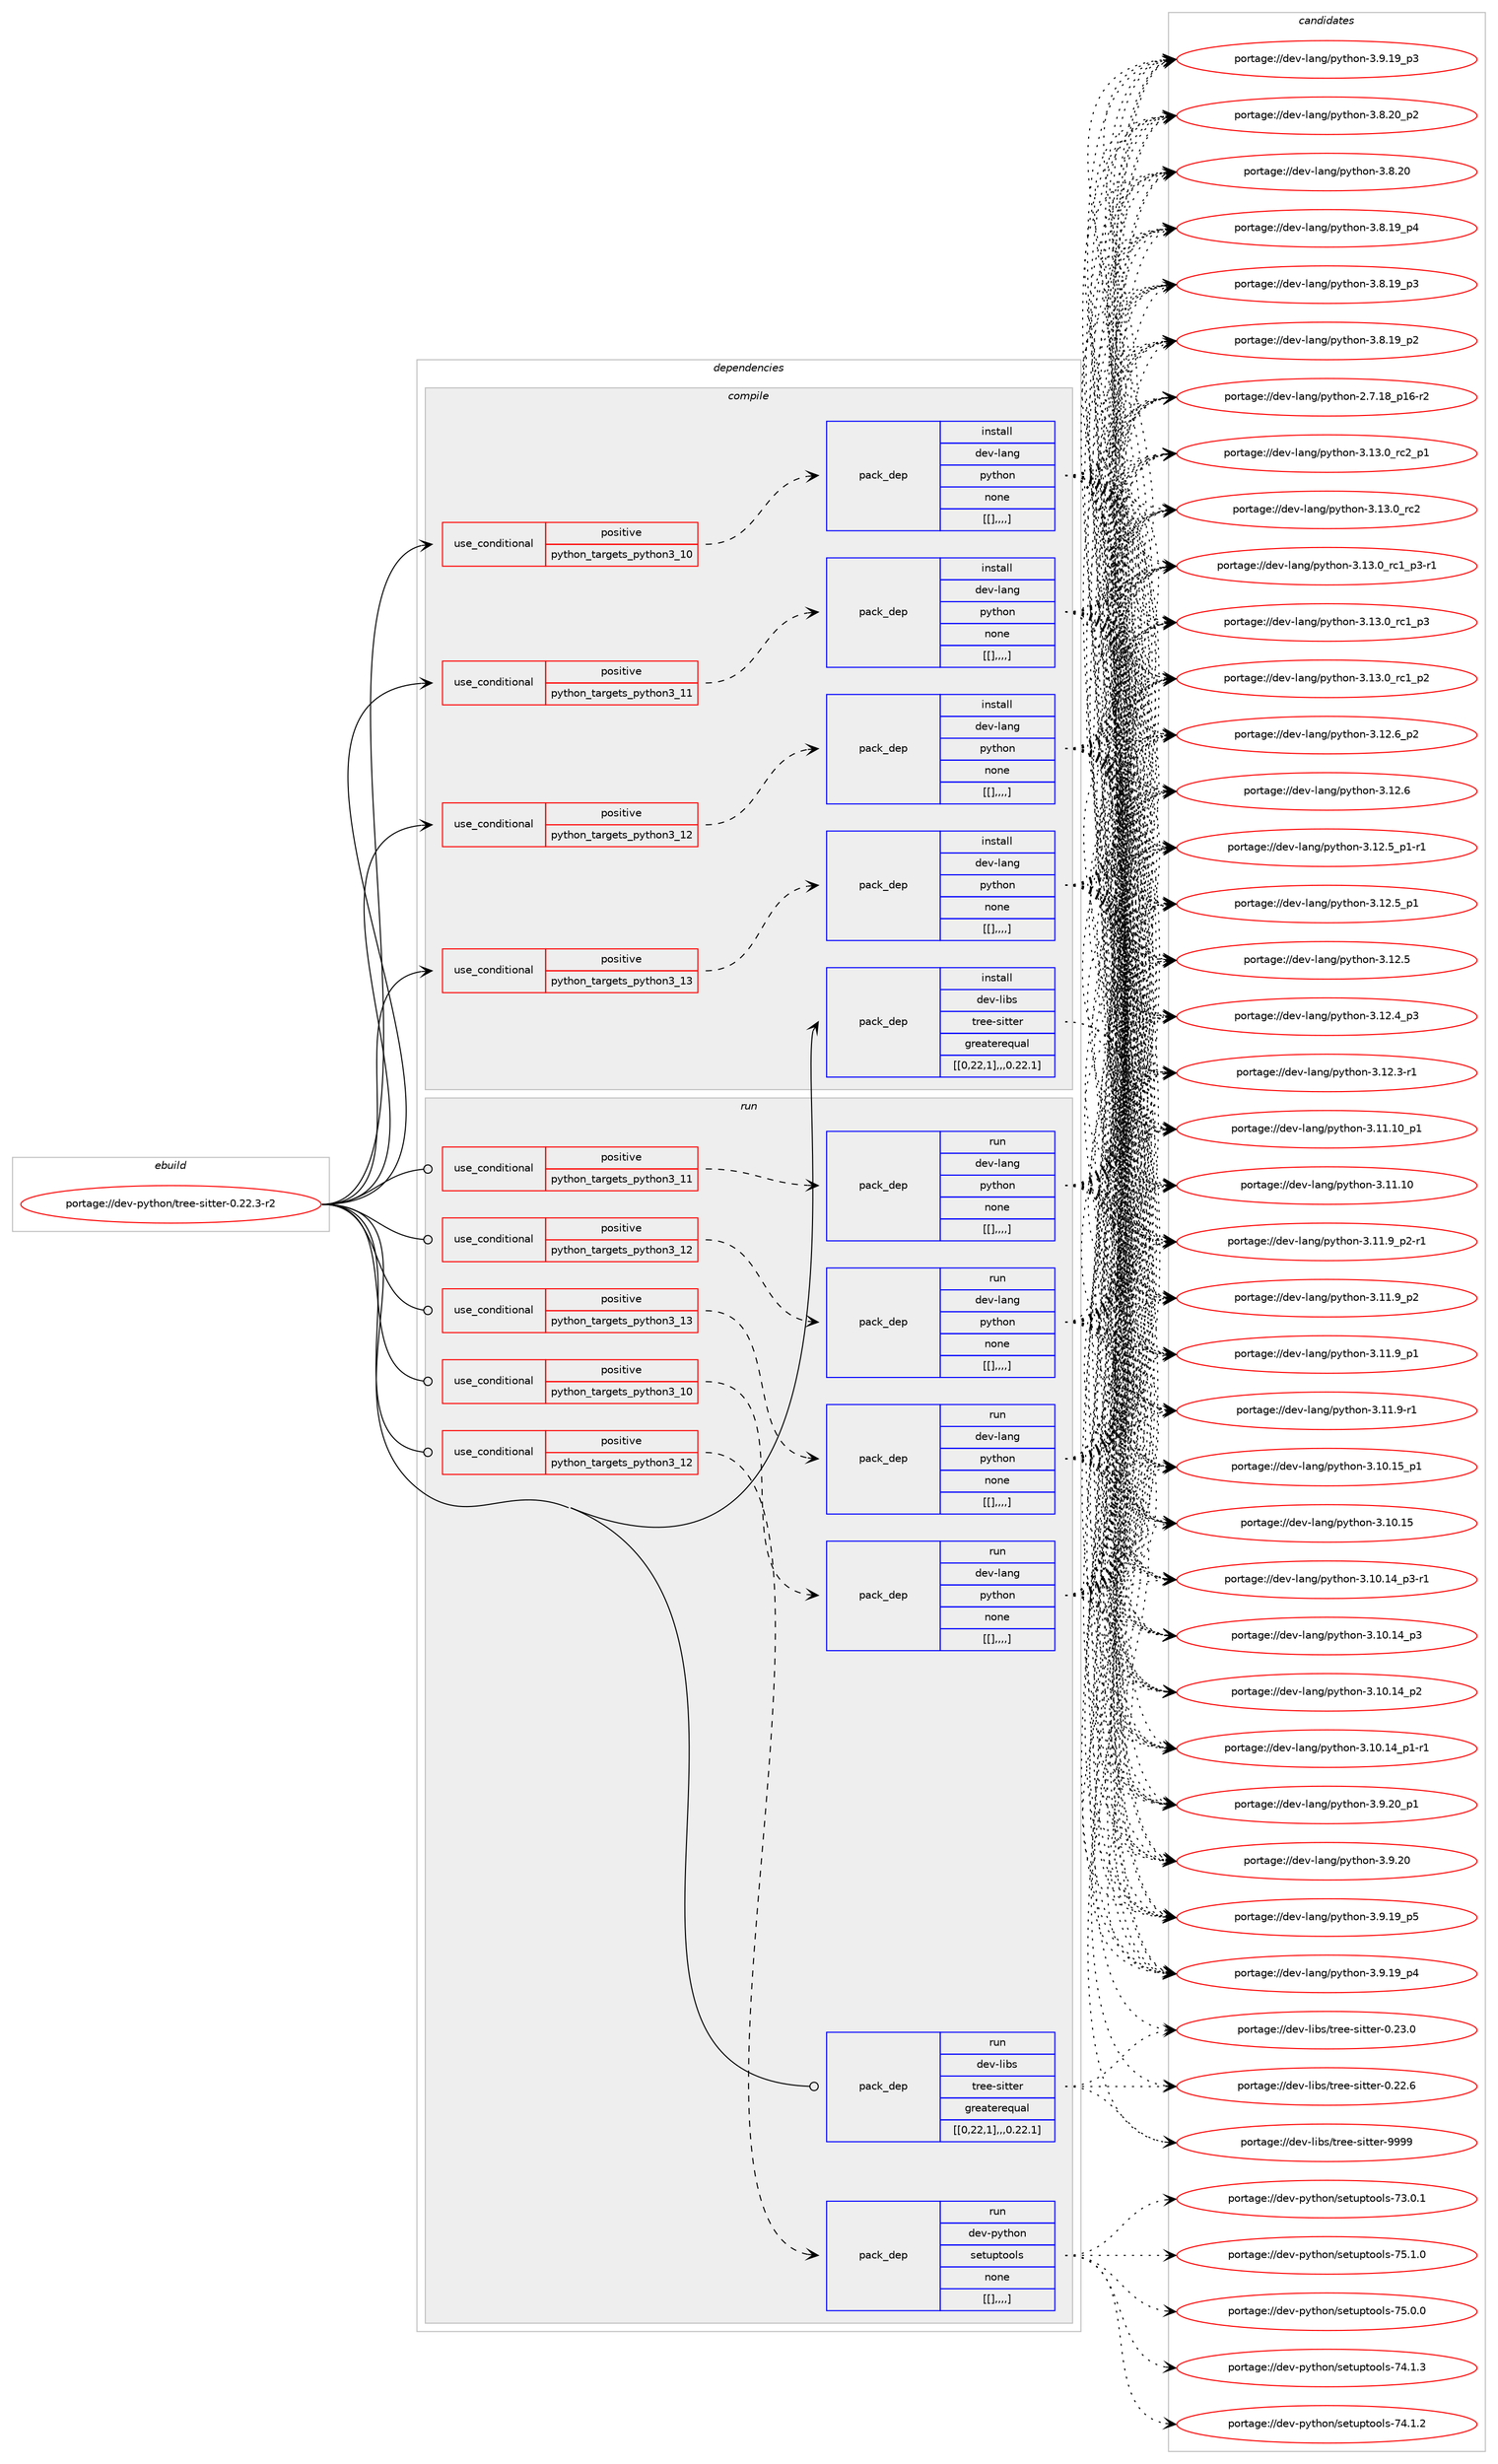 digraph prolog {

# *************
# Graph options
# *************

newrank=true;
concentrate=true;
compound=true;
graph [rankdir=LR,fontname=Helvetica,fontsize=10,ranksep=1.5];#, ranksep=2.5, nodesep=0.2];
edge  [arrowhead=vee];
node  [fontname=Helvetica,fontsize=10];

# **********
# The ebuild
# **********

subgraph cluster_leftcol {
color=gray;
label=<<i>ebuild</i>>;
id [label="portage://dev-python/tree-sitter-0.22.3-r2", color=red, width=4, href="../dev-python/tree-sitter-0.22.3-r2.svg"];
}

# ****************
# The dependencies
# ****************

subgraph cluster_midcol {
color=gray;
label=<<i>dependencies</i>>;
subgraph cluster_compile {
fillcolor="#eeeeee";
style=filled;
label=<<i>compile</i>>;
subgraph cond42396 {
dependency169464 [label=<<TABLE BORDER="0" CELLBORDER="1" CELLSPACING="0" CELLPADDING="4"><TR><TD ROWSPAN="3" CELLPADDING="10">use_conditional</TD></TR><TR><TD>positive</TD></TR><TR><TD>python_targets_python3_10</TD></TR></TABLE>>, shape=none, color=red];
subgraph pack125805 {
dependency169465 [label=<<TABLE BORDER="0" CELLBORDER="1" CELLSPACING="0" CELLPADDING="4" WIDTH="220"><TR><TD ROWSPAN="6" CELLPADDING="30">pack_dep</TD></TR><TR><TD WIDTH="110">install</TD></TR><TR><TD>dev-lang</TD></TR><TR><TD>python</TD></TR><TR><TD>none</TD></TR><TR><TD>[[],,,,]</TD></TR></TABLE>>, shape=none, color=blue];
}
dependency169464:e -> dependency169465:w [weight=20,style="dashed",arrowhead="vee"];
}
id:e -> dependency169464:w [weight=20,style="solid",arrowhead="vee"];
subgraph cond42397 {
dependency169466 [label=<<TABLE BORDER="0" CELLBORDER="1" CELLSPACING="0" CELLPADDING="4"><TR><TD ROWSPAN="3" CELLPADDING="10">use_conditional</TD></TR><TR><TD>positive</TD></TR><TR><TD>python_targets_python3_11</TD></TR></TABLE>>, shape=none, color=red];
subgraph pack125806 {
dependency169467 [label=<<TABLE BORDER="0" CELLBORDER="1" CELLSPACING="0" CELLPADDING="4" WIDTH="220"><TR><TD ROWSPAN="6" CELLPADDING="30">pack_dep</TD></TR><TR><TD WIDTH="110">install</TD></TR><TR><TD>dev-lang</TD></TR><TR><TD>python</TD></TR><TR><TD>none</TD></TR><TR><TD>[[],,,,]</TD></TR></TABLE>>, shape=none, color=blue];
}
dependency169466:e -> dependency169467:w [weight=20,style="dashed",arrowhead="vee"];
}
id:e -> dependency169466:w [weight=20,style="solid",arrowhead="vee"];
subgraph cond42398 {
dependency169468 [label=<<TABLE BORDER="0" CELLBORDER="1" CELLSPACING="0" CELLPADDING="4"><TR><TD ROWSPAN="3" CELLPADDING="10">use_conditional</TD></TR><TR><TD>positive</TD></TR><TR><TD>python_targets_python3_12</TD></TR></TABLE>>, shape=none, color=red];
subgraph pack125807 {
dependency169469 [label=<<TABLE BORDER="0" CELLBORDER="1" CELLSPACING="0" CELLPADDING="4" WIDTH="220"><TR><TD ROWSPAN="6" CELLPADDING="30">pack_dep</TD></TR><TR><TD WIDTH="110">install</TD></TR><TR><TD>dev-lang</TD></TR><TR><TD>python</TD></TR><TR><TD>none</TD></TR><TR><TD>[[],,,,]</TD></TR></TABLE>>, shape=none, color=blue];
}
dependency169468:e -> dependency169469:w [weight=20,style="dashed",arrowhead="vee"];
}
id:e -> dependency169468:w [weight=20,style="solid",arrowhead="vee"];
subgraph cond42399 {
dependency169470 [label=<<TABLE BORDER="0" CELLBORDER="1" CELLSPACING="0" CELLPADDING="4"><TR><TD ROWSPAN="3" CELLPADDING="10">use_conditional</TD></TR><TR><TD>positive</TD></TR><TR><TD>python_targets_python3_13</TD></TR></TABLE>>, shape=none, color=red];
subgraph pack125808 {
dependency169471 [label=<<TABLE BORDER="0" CELLBORDER="1" CELLSPACING="0" CELLPADDING="4" WIDTH="220"><TR><TD ROWSPAN="6" CELLPADDING="30">pack_dep</TD></TR><TR><TD WIDTH="110">install</TD></TR><TR><TD>dev-lang</TD></TR><TR><TD>python</TD></TR><TR><TD>none</TD></TR><TR><TD>[[],,,,]</TD></TR></TABLE>>, shape=none, color=blue];
}
dependency169470:e -> dependency169471:w [weight=20,style="dashed",arrowhead="vee"];
}
id:e -> dependency169470:w [weight=20,style="solid",arrowhead="vee"];
subgraph pack125809 {
dependency169472 [label=<<TABLE BORDER="0" CELLBORDER="1" CELLSPACING="0" CELLPADDING="4" WIDTH="220"><TR><TD ROWSPAN="6" CELLPADDING="30">pack_dep</TD></TR><TR><TD WIDTH="110">install</TD></TR><TR><TD>dev-libs</TD></TR><TR><TD>tree-sitter</TD></TR><TR><TD>greaterequal</TD></TR><TR><TD>[[0,22,1],,,0.22.1]</TD></TR></TABLE>>, shape=none, color=blue];
}
id:e -> dependency169472:w [weight=20,style="solid",arrowhead="vee"];
}
subgraph cluster_compileandrun {
fillcolor="#eeeeee";
style=filled;
label=<<i>compile and run</i>>;
}
subgraph cluster_run {
fillcolor="#eeeeee";
style=filled;
label=<<i>run</i>>;
subgraph cond42400 {
dependency169473 [label=<<TABLE BORDER="0" CELLBORDER="1" CELLSPACING="0" CELLPADDING="4"><TR><TD ROWSPAN="3" CELLPADDING="10">use_conditional</TD></TR><TR><TD>positive</TD></TR><TR><TD>python_targets_python3_10</TD></TR></TABLE>>, shape=none, color=red];
subgraph pack125810 {
dependency169474 [label=<<TABLE BORDER="0" CELLBORDER="1" CELLSPACING="0" CELLPADDING="4" WIDTH="220"><TR><TD ROWSPAN="6" CELLPADDING="30">pack_dep</TD></TR><TR><TD WIDTH="110">run</TD></TR><TR><TD>dev-lang</TD></TR><TR><TD>python</TD></TR><TR><TD>none</TD></TR><TR><TD>[[],,,,]</TD></TR></TABLE>>, shape=none, color=blue];
}
dependency169473:e -> dependency169474:w [weight=20,style="dashed",arrowhead="vee"];
}
id:e -> dependency169473:w [weight=20,style="solid",arrowhead="odot"];
subgraph cond42401 {
dependency169475 [label=<<TABLE BORDER="0" CELLBORDER="1" CELLSPACING="0" CELLPADDING="4"><TR><TD ROWSPAN="3" CELLPADDING="10">use_conditional</TD></TR><TR><TD>positive</TD></TR><TR><TD>python_targets_python3_11</TD></TR></TABLE>>, shape=none, color=red];
subgraph pack125811 {
dependency169476 [label=<<TABLE BORDER="0" CELLBORDER="1" CELLSPACING="0" CELLPADDING="4" WIDTH="220"><TR><TD ROWSPAN="6" CELLPADDING="30">pack_dep</TD></TR><TR><TD WIDTH="110">run</TD></TR><TR><TD>dev-lang</TD></TR><TR><TD>python</TD></TR><TR><TD>none</TD></TR><TR><TD>[[],,,,]</TD></TR></TABLE>>, shape=none, color=blue];
}
dependency169475:e -> dependency169476:w [weight=20,style="dashed",arrowhead="vee"];
}
id:e -> dependency169475:w [weight=20,style="solid",arrowhead="odot"];
subgraph cond42402 {
dependency169477 [label=<<TABLE BORDER="0" CELLBORDER="1" CELLSPACING="0" CELLPADDING="4"><TR><TD ROWSPAN="3" CELLPADDING="10">use_conditional</TD></TR><TR><TD>positive</TD></TR><TR><TD>python_targets_python3_12</TD></TR></TABLE>>, shape=none, color=red];
subgraph pack125812 {
dependency169478 [label=<<TABLE BORDER="0" CELLBORDER="1" CELLSPACING="0" CELLPADDING="4" WIDTH="220"><TR><TD ROWSPAN="6" CELLPADDING="30">pack_dep</TD></TR><TR><TD WIDTH="110">run</TD></TR><TR><TD>dev-lang</TD></TR><TR><TD>python</TD></TR><TR><TD>none</TD></TR><TR><TD>[[],,,,]</TD></TR></TABLE>>, shape=none, color=blue];
}
dependency169477:e -> dependency169478:w [weight=20,style="dashed",arrowhead="vee"];
}
id:e -> dependency169477:w [weight=20,style="solid",arrowhead="odot"];
subgraph cond42403 {
dependency169479 [label=<<TABLE BORDER="0" CELLBORDER="1" CELLSPACING="0" CELLPADDING="4"><TR><TD ROWSPAN="3" CELLPADDING="10">use_conditional</TD></TR><TR><TD>positive</TD></TR><TR><TD>python_targets_python3_12</TD></TR></TABLE>>, shape=none, color=red];
subgraph pack125813 {
dependency169480 [label=<<TABLE BORDER="0" CELLBORDER="1" CELLSPACING="0" CELLPADDING="4" WIDTH="220"><TR><TD ROWSPAN="6" CELLPADDING="30">pack_dep</TD></TR><TR><TD WIDTH="110">run</TD></TR><TR><TD>dev-python</TD></TR><TR><TD>setuptools</TD></TR><TR><TD>none</TD></TR><TR><TD>[[],,,,]</TD></TR></TABLE>>, shape=none, color=blue];
}
dependency169479:e -> dependency169480:w [weight=20,style="dashed",arrowhead="vee"];
}
id:e -> dependency169479:w [weight=20,style="solid",arrowhead="odot"];
subgraph cond42404 {
dependency169481 [label=<<TABLE BORDER="0" CELLBORDER="1" CELLSPACING="0" CELLPADDING="4"><TR><TD ROWSPAN="3" CELLPADDING="10">use_conditional</TD></TR><TR><TD>positive</TD></TR><TR><TD>python_targets_python3_13</TD></TR></TABLE>>, shape=none, color=red];
subgraph pack125814 {
dependency169482 [label=<<TABLE BORDER="0" CELLBORDER="1" CELLSPACING="0" CELLPADDING="4" WIDTH="220"><TR><TD ROWSPAN="6" CELLPADDING="30">pack_dep</TD></TR><TR><TD WIDTH="110">run</TD></TR><TR><TD>dev-lang</TD></TR><TR><TD>python</TD></TR><TR><TD>none</TD></TR><TR><TD>[[],,,,]</TD></TR></TABLE>>, shape=none, color=blue];
}
dependency169481:e -> dependency169482:w [weight=20,style="dashed",arrowhead="vee"];
}
id:e -> dependency169481:w [weight=20,style="solid",arrowhead="odot"];
subgraph pack125815 {
dependency169483 [label=<<TABLE BORDER="0" CELLBORDER="1" CELLSPACING="0" CELLPADDING="4" WIDTH="220"><TR><TD ROWSPAN="6" CELLPADDING="30">pack_dep</TD></TR><TR><TD WIDTH="110">run</TD></TR><TR><TD>dev-libs</TD></TR><TR><TD>tree-sitter</TD></TR><TR><TD>greaterequal</TD></TR><TR><TD>[[0,22,1],,,0.22.1]</TD></TR></TABLE>>, shape=none, color=blue];
}
id:e -> dependency169483:w [weight=20,style="solid",arrowhead="odot"];
}
}

# **************
# The candidates
# **************

subgraph cluster_choices {
rank=same;
color=gray;
label=<<i>candidates</i>>;

subgraph choice125805 {
color=black;
nodesep=1;
choice100101118451089711010347112121116104111110455146495146489511499509511249 [label="portage://dev-lang/python-3.13.0_rc2_p1", color=red, width=4,href="../dev-lang/python-3.13.0_rc2_p1.svg"];
choice10010111845108971101034711212111610411111045514649514648951149950 [label="portage://dev-lang/python-3.13.0_rc2", color=red, width=4,href="../dev-lang/python-3.13.0_rc2.svg"];
choice1001011184510897110103471121211161041111104551464951464895114994995112514511449 [label="portage://dev-lang/python-3.13.0_rc1_p3-r1", color=red, width=4,href="../dev-lang/python-3.13.0_rc1_p3-r1.svg"];
choice100101118451089711010347112121116104111110455146495146489511499499511251 [label="portage://dev-lang/python-3.13.0_rc1_p3", color=red, width=4,href="../dev-lang/python-3.13.0_rc1_p3.svg"];
choice100101118451089711010347112121116104111110455146495146489511499499511250 [label="portage://dev-lang/python-3.13.0_rc1_p2", color=red, width=4,href="../dev-lang/python-3.13.0_rc1_p2.svg"];
choice100101118451089711010347112121116104111110455146495046549511250 [label="portage://dev-lang/python-3.12.6_p2", color=red, width=4,href="../dev-lang/python-3.12.6_p2.svg"];
choice10010111845108971101034711212111610411111045514649504654 [label="portage://dev-lang/python-3.12.6", color=red, width=4,href="../dev-lang/python-3.12.6.svg"];
choice1001011184510897110103471121211161041111104551464950465395112494511449 [label="portage://dev-lang/python-3.12.5_p1-r1", color=red, width=4,href="../dev-lang/python-3.12.5_p1-r1.svg"];
choice100101118451089711010347112121116104111110455146495046539511249 [label="portage://dev-lang/python-3.12.5_p1", color=red, width=4,href="../dev-lang/python-3.12.5_p1.svg"];
choice10010111845108971101034711212111610411111045514649504653 [label="portage://dev-lang/python-3.12.5", color=red, width=4,href="../dev-lang/python-3.12.5.svg"];
choice100101118451089711010347112121116104111110455146495046529511251 [label="portage://dev-lang/python-3.12.4_p3", color=red, width=4,href="../dev-lang/python-3.12.4_p3.svg"];
choice100101118451089711010347112121116104111110455146495046514511449 [label="portage://dev-lang/python-3.12.3-r1", color=red, width=4,href="../dev-lang/python-3.12.3-r1.svg"];
choice10010111845108971101034711212111610411111045514649494649489511249 [label="portage://dev-lang/python-3.11.10_p1", color=red, width=4,href="../dev-lang/python-3.11.10_p1.svg"];
choice1001011184510897110103471121211161041111104551464949464948 [label="portage://dev-lang/python-3.11.10", color=red, width=4,href="../dev-lang/python-3.11.10.svg"];
choice1001011184510897110103471121211161041111104551464949465795112504511449 [label="portage://dev-lang/python-3.11.9_p2-r1", color=red, width=4,href="../dev-lang/python-3.11.9_p2-r1.svg"];
choice100101118451089711010347112121116104111110455146494946579511250 [label="portage://dev-lang/python-3.11.9_p2", color=red, width=4,href="../dev-lang/python-3.11.9_p2.svg"];
choice100101118451089711010347112121116104111110455146494946579511249 [label="portage://dev-lang/python-3.11.9_p1", color=red, width=4,href="../dev-lang/python-3.11.9_p1.svg"];
choice100101118451089711010347112121116104111110455146494946574511449 [label="portage://dev-lang/python-3.11.9-r1", color=red, width=4,href="../dev-lang/python-3.11.9-r1.svg"];
choice10010111845108971101034711212111610411111045514649484649539511249 [label="portage://dev-lang/python-3.10.15_p1", color=red, width=4,href="../dev-lang/python-3.10.15_p1.svg"];
choice1001011184510897110103471121211161041111104551464948464953 [label="portage://dev-lang/python-3.10.15", color=red, width=4,href="../dev-lang/python-3.10.15.svg"];
choice100101118451089711010347112121116104111110455146494846495295112514511449 [label="portage://dev-lang/python-3.10.14_p3-r1", color=red, width=4,href="../dev-lang/python-3.10.14_p3-r1.svg"];
choice10010111845108971101034711212111610411111045514649484649529511251 [label="portage://dev-lang/python-3.10.14_p3", color=red, width=4,href="../dev-lang/python-3.10.14_p3.svg"];
choice10010111845108971101034711212111610411111045514649484649529511250 [label="portage://dev-lang/python-3.10.14_p2", color=red, width=4,href="../dev-lang/python-3.10.14_p2.svg"];
choice100101118451089711010347112121116104111110455146494846495295112494511449 [label="portage://dev-lang/python-3.10.14_p1-r1", color=red, width=4,href="../dev-lang/python-3.10.14_p1-r1.svg"];
choice100101118451089711010347112121116104111110455146574650489511249 [label="portage://dev-lang/python-3.9.20_p1", color=red, width=4,href="../dev-lang/python-3.9.20_p1.svg"];
choice10010111845108971101034711212111610411111045514657465048 [label="portage://dev-lang/python-3.9.20", color=red, width=4,href="../dev-lang/python-3.9.20.svg"];
choice100101118451089711010347112121116104111110455146574649579511253 [label="portage://dev-lang/python-3.9.19_p5", color=red, width=4,href="../dev-lang/python-3.9.19_p5.svg"];
choice100101118451089711010347112121116104111110455146574649579511252 [label="portage://dev-lang/python-3.9.19_p4", color=red, width=4,href="../dev-lang/python-3.9.19_p4.svg"];
choice100101118451089711010347112121116104111110455146574649579511251 [label="portage://dev-lang/python-3.9.19_p3", color=red, width=4,href="../dev-lang/python-3.9.19_p3.svg"];
choice100101118451089711010347112121116104111110455146564650489511250 [label="portage://dev-lang/python-3.8.20_p2", color=red, width=4,href="../dev-lang/python-3.8.20_p2.svg"];
choice10010111845108971101034711212111610411111045514656465048 [label="portage://dev-lang/python-3.8.20", color=red, width=4,href="../dev-lang/python-3.8.20.svg"];
choice100101118451089711010347112121116104111110455146564649579511252 [label="portage://dev-lang/python-3.8.19_p4", color=red, width=4,href="../dev-lang/python-3.8.19_p4.svg"];
choice100101118451089711010347112121116104111110455146564649579511251 [label="portage://dev-lang/python-3.8.19_p3", color=red, width=4,href="../dev-lang/python-3.8.19_p3.svg"];
choice100101118451089711010347112121116104111110455146564649579511250 [label="portage://dev-lang/python-3.8.19_p2", color=red, width=4,href="../dev-lang/python-3.8.19_p2.svg"];
choice100101118451089711010347112121116104111110455046554649569511249544511450 [label="portage://dev-lang/python-2.7.18_p16-r2", color=red, width=4,href="../dev-lang/python-2.7.18_p16-r2.svg"];
dependency169465:e -> choice100101118451089711010347112121116104111110455146495146489511499509511249:w [style=dotted,weight="100"];
dependency169465:e -> choice10010111845108971101034711212111610411111045514649514648951149950:w [style=dotted,weight="100"];
dependency169465:e -> choice1001011184510897110103471121211161041111104551464951464895114994995112514511449:w [style=dotted,weight="100"];
dependency169465:e -> choice100101118451089711010347112121116104111110455146495146489511499499511251:w [style=dotted,weight="100"];
dependency169465:e -> choice100101118451089711010347112121116104111110455146495146489511499499511250:w [style=dotted,weight="100"];
dependency169465:e -> choice100101118451089711010347112121116104111110455146495046549511250:w [style=dotted,weight="100"];
dependency169465:e -> choice10010111845108971101034711212111610411111045514649504654:w [style=dotted,weight="100"];
dependency169465:e -> choice1001011184510897110103471121211161041111104551464950465395112494511449:w [style=dotted,weight="100"];
dependency169465:e -> choice100101118451089711010347112121116104111110455146495046539511249:w [style=dotted,weight="100"];
dependency169465:e -> choice10010111845108971101034711212111610411111045514649504653:w [style=dotted,weight="100"];
dependency169465:e -> choice100101118451089711010347112121116104111110455146495046529511251:w [style=dotted,weight="100"];
dependency169465:e -> choice100101118451089711010347112121116104111110455146495046514511449:w [style=dotted,weight="100"];
dependency169465:e -> choice10010111845108971101034711212111610411111045514649494649489511249:w [style=dotted,weight="100"];
dependency169465:e -> choice1001011184510897110103471121211161041111104551464949464948:w [style=dotted,weight="100"];
dependency169465:e -> choice1001011184510897110103471121211161041111104551464949465795112504511449:w [style=dotted,weight="100"];
dependency169465:e -> choice100101118451089711010347112121116104111110455146494946579511250:w [style=dotted,weight="100"];
dependency169465:e -> choice100101118451089711010347112121116104111110455146494946579511249:w [style=dotted,weight="100"];
dependency169465:e -> choice100101118451089711010347112121116104111110455146494946574511449:w [style=dotted,weight="100"];
dependency169465:e -> choice10010111845108971101034711212111610411111045514649484649539511249:w [style=dotted,weight="100"];
dependency169465:e -> choice1001011184510897110103471121211161041111104551464948464953:w [style=dotted,weight="100"];
dependency169465:e -> choice100101118451089711010347112121116104111110455146494846495295112514511449:w [style=dotted,weight="100"];
dependency169465:e -> choice10010111845108971101034711212111610411111045514649484649529511251:w [style=dotted,weight="100"];
dependency169465:e -> choice10010111845108971101034711212111610411111045514649484649529511250:w [style=dotted,weight="100"];
dependency169465:e -> choice100101118451089711010347112121116104111110455146494846495295112494511449:w [style=dotted,weight="100"];
dependency169465:e -> choice100101118451089711010347112121116104111110455146574650489511249:w [style=dotted,weight="100"];
dependency169465:e -> choice10010111845108971101034711212111610411111045514657465048:w [style=dotted,weight="100"];
dependency169465:e -> choice100101118451089711010347112121116104111110455146574649579511253:w [style=dotted,weight="100"];
dependency169465:e -> choice100101118451089711010347112121116104111110455146574649579511252:w [style=dotted,weight="100"];
dependency169465:e -> choice100101118451089711010347112121116104111110455146574649579511251:w [style=dotted,weight="100"];
dependency169465:e -> choice100101118451089711010347112121116104111110455146564650489511250:w [style=dotted,weight="100"];
dependency169465:e -> choice10010111845108971101034711212111610411111045514656465048:w [style=dotted,weight="100"];
dependency169465:e -> choice100101118451089711010347112121116104111110455146564649579511252:w [style=dotted,weight="100"];
dependency169465:e -> choice100101118451089711010347112121116104111110455146564649579511251:w [style=dotted,weight="100"];
dependency169465:e -> choice100101118451089711010347112121116104111110455146564649579511250:w [style=dotted,weight="100"];
dependency169465:e -> choice100101118451089711010347112121116104111110455046554649569511249544511450:w [style=dotted,weight="100"];
}
subgraph choice125806 {
color=black;
nodesep=1;
choice100101118451089711010347112121116104111110455146495146489511499509511249 [label="portage://dev-lang/python-3.13.0_rc2_p1", color=red, width=4,href="../dev-lang/python-3.13.0_rc2_p1.svg"];
choice10010111845108971101034711212111610411111045514649514648951149950 [label="portage://dev-lang/python-3.13.0_rc2", color=red, width=4,href="../dev-lang/python-3.13.0_rc2.svg"];
choice1001011184510897110103471121211161041111104551464951464895114994995112514511449 [label="portage://dev-lang/python-3.13.0_rc1_p3-r1", color=red, width=4,href="../dev-lang/python-3.13.0_rc1_p3-r1.svg"];
choice100101118451089711010347112121116104111110455146495146489511499499511251 [label="portage://dev-lang/python-3.13.0_rc1_p3", color=red, width=4,href="../dev-lang/python-3.13.0_rc1_p3.svg"];
choice100101118451089711010347112121116104111110455146495146489511499499511250 [label="portage://dev-lang/python-3.13.0_rc1_p2", color=red, width=4,href="../dev-lang/python-3.13.0_rc1_p2.svg"];
choice100101118451089711010347112121116104111110455146495046549511250 [label="portage://dev-lang/python-3.12.6_p2", color=red, width=4,href="../dev-lang/python-3.12.6_p2.svg"];
choice10010111845108971101034711212111610411111045514649504654 [label="portage://dev-lang/python-3.12.6", color=red, width=4,href="../dev-lang/python-3.12.6.svg"];
choice1001011184510897110103471121211161041111104551464950465395112494511449 [label="portage://dev-lang/python-3.12.5_p1-r1", color=red, width=4,href="../dev-lang/python-3.12.5_p1-r1.svg"];
choice100101118451089711010347112121116104111110455146495046539511249 [label="portage://dev-lang/python-3.12.5_p1", color=red, width=4,href="../dev-lang/python-3.12.5_p1.svg"];
choice10010111845108971101034711212111610411111045514649504653 [label="portage://dev-lang/python-3.12.5", color=red, width=4,href="../dev-lang/python-3.12.5.svg"];
choice100101118451089711010347112121116104111110455146495046529511251 [label="portage://dev-lang/python-3.12.4_p3", color=red, width=4,href="../dev-lang/python-3.12.4_p3.svg"];
choice100101118451089711010347112121116104111110455146495046514511449 [label="portage://dev-lang/python-3.12.3-r1", color=red, width=4,href="../dev-lang/python-3.12.3-r1.svg"];
choice10010111845108971101034711212111610411111045514649494649489511249 [label="portage://dev-lang/python-3.11.10_p1", color=red, width=4,href="../dev-lang/python-3.11.10_p1.svg"];
choice1001011184510897110103471121211161041111104551464949464948 [label="portage://dev-lang/python-3.11.10", color=red, width=4,href="../dev-lang/python-3.11.10.svg"];
choice1001011184510897110103471121211161041111104551464949465795112504511449 [label="portage://dev-lang/python-3.11.9_p2-r1", color=red, width=4,href="../dev-lang/python-3.11.9_p2-r1.svg"];
choice100101118451089711010347112121116104111110455146494946579511250 [label="portage://dev-lang/python-3.11.9_p2", color=red, width=4,href="../dev-lang/python-3.11.9_p2.svg"];
choice100101118451089711010347112121116104111110455146494946579511249 [label="portage://dev-lang/python-3.11.9_p1", color=red, width=4,href="../dev-lang/python-3.11.9_p1.svg"];
choice100101118451089711010347112121116104111110455146494946574511449 [label="portage://dev-lang/python-3.11.9-r1", color=red, width=4,href="../dev-lang/python-3.11.9-r1.svg"];
choice10010111845108971101034711212111610411111045514649484649539511249 [label="portage://dev-lang/python-3.10.15_p1", color=red, width=4,href="../dev-lang/python-3.10.15_p1.svg"];
choice1001011184510897110103471121211161041111104551464948464953 [label="portage://dev-lang/python-3.10.15", color=red, width=4,href="../dev-lang/python-3.10.15.svg"];
choice100101118451089711010347112121116104111110455146494846495295112514511449 [label="portage://dev-lang/python-3.10.14_p3-r1", color=red, width=4,href="../dev-lang/python-3.10.14_p3-r1.svg"];
choice10010111845108971101034711212111610411111045514649484649529511251 [label="portage://dev-lang/python-3.10.14_p3", color=red, width=4,href="../dev-lang/python-3.10.14_p3.svg"];
choice10010111845108971101034711212111610411111045514649484649529511250 [label="portage://dev-lang/python-3.10.14_p2", color=red, width=4,href="../dev-lang/python-3.10.14_p2.svg"];
choice100101118451089711010347112121116104111110455146494846495295112494511449 [label="portage://dev-lang/python-3.10.14_p1-r1", color=red, width=4,href="../dev-lang/python-3.10.14_p1-r1.svg"];
choice100101118451089711010347112121116104111110455146574650489511249 [label="portage://dev-lang/python-3.9.20_p1", color=red, width=4,href="../dev-lang/python-3.9.20_p1.svg"];
choice10010111845108971101034711212111610411111045514657465048 [label="portage://dev-lang/python-3.9.20", color=red, width=4,href="../dev-lang/python-3.9.20.svg"];
choice100101118451089711010347112121116104111110455146574649579511253 [label="portage://dev-lang/python-3.9.19_p5", color=red, width=4,href="../dev-lang/python-3.9.19_p5.svg"];
choice100101118451089711010347112121116104111110455146574649579511252 [label="portage://dev-lang/python-3.9.19_p4", color=red, width=4,href="../dev-lang/python-3.9.19_p4.svg"];
choice100101118451089711010347112121116104111110455146574649579511251 [label="portage://dev-lang/python-3.9.19_p3", color=red, width=4,href="../dev-lang/python-3.9.19_p3.svg"];
choice100101118451089711010347112121116104111110455146564650489511250 [label="portage://dev-lang/python-3.8.20_p2", color=red, width=4,href="../dev-lang/python-3.8.20_p2.svg"];
choice10010111845108971101034711212111610411111045514656465048 [label="portage://dev-lang/python-3.8.20", color=red, width=4,href="../dev-lang/python-3.8.20.svg"];
choice100101118451089711010347112121116104111110455146564649579511252 [label="portage://dev-lang/python-3.8.19_p4", color=red, width=4,href="../dev-lang/python-3.8.19_p4.svg"];
choice100101118451089711010347112121116104111110455146564649579511251 [label="portage://dev-lang/python-3.8.19_p3", color=red, width=4,href="../dev-lang/python-3.8.19_p3.svg"];
choice100101118451089711010347112121116104111110455146564649579511250 [label="portage://dev-lang/python-3.8.19_p2", color=red, width=4,href="../dev-lang/python-3.8.19_p2.svg"];
choice100101118451089711010347112121116104111110455046554649569511249544511450 [label="portage://dev-lang/python-2.7.18_p16-r2", color=red, width=4,href="../dev-lang/python-2.7.18_p16-r2.svg"];
dependency169467:e -> choice100101118451089711010347112121116104111110455146495146489511499509511249:w [style=dotted,weight="100"];
dependency169467:e -> choice10010111845108971101034711212111610411111045514649514648951149950:w [style=dotted,weight="100"];
dependency169467:e -> choice1001011184510897110103471121211161041111104551464951464895114994995112514511449:w [style=dotted,weight="100"];
dependency169467:e -> choice100101118451089711010347112121116104111110455146495146489511499499511251:w [style=dotted,weight="100"];
dependency169467:e -> choice100101118451089711010347112121116104111110455146495146489511499499511250:w [style=dotted,weight="100"];
dependency169467:e -> choice100101118451089711010347112121116104111110455146495046549511250:w [style=dotted,weight="100"];
dependency169467:e -> choice10010111845108971101034711212111610411111045514649504654:w [style=dotted,weight="100"];
dependency169467:e -> choice1001011184510897110103471121211161041111104551464950465395112494511449:w [style=dotted,weight="100"];
dependency169467:e -> choice100101118451089711010347112121116104111110455146495046539511249:w [style=dotted,weight="100"];
dependency169467:e -> choice10010111845108971101034711212111610411111045514649504653:w [style=dotted,weight="100"];
dependency169467:e -> choice100101118451089711010347112121116104111110455146495046529511251:w [style=dotted,weight="100"];
dependency169467:e -> choice100101118451089711010347112121116104111110455146495046514511449:w [style=dotted,weight="100"];
dependency169467:e -> choice10010111845108971101034711212111610411111045514649494649489511249:w [style=dotted,weight="100"];
dependency169467:e -> choice1001011184510897110103471121211161041111104551464949464948:w [style=dotted,weight="100"];
dependency169467:e -> choice1001011184510897110103471121211161041111104551464949465795112504511449:w [style=dotted,weight="100"];
dependency169467:e -> choice100101118451089711010347112121116104111110455146494946579511250:w [style=dotted,weight="100"];
dependency169467:e -> choice100101118451089711010347112121116104111110455146494946579511249:w [style=dotted,weight="100"];
dependency169467:e -> choice100101118451089711010347112121116104111110455146494946574511449:w [style=dotted,weight="100"];
dependency169467:e -> choice10010111845108971101034711212111610411111045514649484649539511249:w [style=dotted,weight="100"];
dependency169467:e -> choice1001011184510897110103471121211161041111104551464948464953:w [style=dotted,weight="100"];
dependency169467:e -> choice100101118451089711010347112121116104111110455146494846495295112514511449:w [style=dotted,weight="100"];
dependency169467:e -> choice10010111845108971101034711212111610411111045514649484649529511251:w [style=dotted,weight="100"];
dependency169467:e -> choice10010111845108971101034711212111610411111045514649484649529511250:w [style=dotted,weight="100"];
dependency169467:e -> choice100101118451089711010347112121116104111110455146494846495295112494511449:w [style=dotted,weight="100"];
dependency169467:e -> choice100101118451089711010347112121116104111110455146574650489511249:w [style=dotted,weight="100"];
dependency169467:e -> choice10010111845108971101034711212111610411111045514657465048:w [style=dotted,weight="100"];
dependency169467:e -> choice100101118451089711010347112121116104111110455146574649579511253:w [style=dotted,weight="100"];
dependency169467:e -> choice100101118451089711010347112121116104111110455146574649579511252:w [style=dotted,weight="100"];
dependency169467:e -> choice100101118451089711010347112121116104111110455146574649579511251:w [style=dotted,weight="100"];
dependency169467:e -> choice100101118451089711010347112121116104111110455146564650489511250:w [style=dotted,weight="100"];
dependency169467:e -> choice10010111845108971101034711212111610411111045514656465048:w [style=dotted,weight="100"];
dependency169467:e -> choice100101118451089711010347112121116104111110455146564649579511252:w [style=dotted,weight="100"];
dependency169467:e -> choice100101118451089711010347112121116104111110455146564649579511251:w [style=dotted,weight="100"];
dependency169467:e -> choice100101118451089711010347112121116104111110455146564649579511250:w [style=dotted,weight="100"];
dependency169467:e -> choice100101118451089711010347112121116104111110455046554649569511249544511450:w [style=dotted,weight="100"];
}
subgraph choice125807 {
color=black;
nodesep=1;
choice100101118451089711010347112121116104111110455146495146489511499509511249 [label="portage://dev-lang/python-3.13.0_rc2_p1", color=red, width=4,href="../dev-lang/python-3.13.0_rc2_p1.svg"];
choice10010111845108971101034711212111610411111045514649514648951149950 [label="portage://dev-lang/python-3.13.0_rc2", color=red, width=4,href="../dev-lang/python-3.13.0_rc2.svg"];
choice1001011184510897110103471121211161041111104551464951464895114994995112514511449 [label="portage://dev-lang/python-3.13.0_rc1_p3-r1", color=red, width=4,href="../dev-lang/python-3.13.0_rc1_p3-r1.svg"];
choice100101118451089711010347112121116104111110455146495146489511499499511251 [label="portage://dev-lang/python-3.13.0_rc1_p3", color=red, width=4,href="../dev-lang/python-3.13.0_rc1_p3.svg"];
choice100101118451089711010347112121116104111110455146495146489511499499511250 [label="portage://dev-lang/python-3.13.0_rc1_p2", color=red, width=4,href="../dev-lang/python-3.13.0_rc1_p2.svg"];
choice100101118451089711010347112121116104111110455146495046549511250 [label="portage://dev-lang/python-3.12.6_p2", color=red, width=4,href="../dev-lang/python-3.12.6_p2.svg"];
choice10010111845108971101034711212111610411111045514649504654 [label="portage://dev-lang/python-3.12.6", color=red, width=4,href="../dev-lang/python-3.12.6.svg"];
choice1001011184510897110103471121211161041111104551464950465395112494511449 [label="portage://dev-lang/python-3.12.5_p1-r1", color=red, width=4,href="../dev-lang/python-3.12.5_p1-r1.svg"];
choice100101118451089711010347112121116104111110455146495046539511249 [label="portage://dev-lang/python-3.12.5_p1", color=red, width=4,href="../dev-lang/python-3.12.5_p1.svg"];
choice10010111845108971101034711212111610411111045514649504653 [label="portage://dev-lang/python-3.12.5", color=red, width=4,href="../dev-lang/python-3.12.5.svg"];
choice100101118451089711010347112121116104111110455146495046529511251 [label="portage://dev-lang/python-3.12.4_p3", color=red, width=4,href="../dev-lang/python-3.12.4_p3.svg"];
choice100101118451089711010347112121116104111110455146495046514511449 [label="portage://dev-lang/python-3.12.3-r1", color=red, width=4,href="../dev-lang/python-3.12.3-r1.svg"];
choice10010111845108971101034711212111610411111045514649494649489511249 [label="portage://dev-lang/python-3.11.10_p1", color=red, width=4,href="../dev-lang/python-3.11.10_p1.svg"];
choice1001011184510897110103471121211161041111104551464949464948 [label="portage://dev-lang/python-3.11.10", color=red, width=4,href="../dev-lang/python-3.11.10.svg"];
choice1001011184510897110103471121211161041111104551464949465795112504511449 [label="portage://dev-lang/python-3.11.9_p2-r1", color=red, width=4,href="../dev-lang/python-3.11.9_p2-r1.svg"];
choice100101118451089711010347112121116104111110455146494946579511250 [label="portage://dev-lang/python-3.11.9_p2", color=red, width=4,href="../dev-lang/python-3.11.9_p2.svg"];
choice100101118451089711010347112121116104111110455146494946579511249 [label="portage://dev-lang/python-3.11.9_p1", color=red, width=4,href="../dev-lang/python-3.11.9_p1.svg"];
choice100101118451089711010347112121116104111110455146494946574511449 [label="portage://dev-lang/python-3.11.9-r1", color=red, width=4,href="../dev-lang/python-3.11.9-r1.svg"];
choice10010111845108971101034711212111610411111045514649484649539511249 [label="portage://dev-lang/python-3.10.15_p1", color=red, width=4,href="../dev-lang/python-3.10.15_p1.svg"];
choice1001011184510897110103471121211161041111104551464948464953 [label="portage://dev-lang/python-3.10.15", color=red, width=4,href="../dev-lang/python-3.10.15.svg"];
choice100101118451089711010347112121116104111110455146494846495295112514511449 [label="portage://dev-lang/python-3.10.14_p3-r1", color=red, width=4,href="../dev-lang/python-3.10.14_p3-r1.svg"];
choice10010111845108971101034711212111610411111045514649484649529511251 [label="portage://dev-lang/python-3.10.14_p3", color=red, width=4,href="../dev-lang/python-3.10.14_p3.svg"];
choice10010111845108971101034711212111610411111045514649484649529511250 [label="portage://dev-lang/python-3.10.14_p2", color=red, width=4,href="../dev-lang/python-3.10.14_p2.svg"];
choice100101118451089711010347112121116104111110455146494846495295112494511449 [label="portage://dev-lang/python-3.10.14_p1-r1", color=red, width=4,href="../dev-lang/python-3.10.14_p1-r1.svg"];
choice100101118451089711010347112121116104111110455146574650489511249 [label="portage://dev-lang/python-3.9.20_p1", color=red, width=4,href="../dev-lang/python-3.9.20_p1.svg"];
choice10010111845108971101034711212111610411111045514657465048 [label="portage://dev-lang/python-3.9.20", color=red, width=4,href="../dev-lang/python-3.9.20.svg"];
choice100101118451089711010347112121116104111110455146574649579511253 [label="portage://dev-lang/python-3.9.19_p5", color=red, width=4,href="../dev-lang/python-3.9.19_p5.svg"];
choice100101118451089711010347112121116104111110455146574649579511252 [label="portage://dev-lang/python-3.9.19_p4", color=red, width=4,href="../dev-lang/python-3.9.19_p4.svg"];
choice100101118451089711010347112121116104111110455146574649579511251 [label="portage://dev-lang/python-3.9.19_p3", color=red, width=4,href="../dev-lang/python-3.9.19_p3.svg"];
choice100101118451089711010347112121116104111110455146564650489511250 [label="portage://dev-lang/python-3.8.20_p2", color=red, width=4,href="../dev-lang/python-3.8.20_p2.svg"];
choice10010111845108971101034711212111610411111045514656465048 [label="portage://dev-lang/python-3.8.20", color=red, width=4,href="../dev-lang/python-3.8.20.svg"];
choice100101118451089711010347112121116104111110455146564649579511252 [label="portage://dev-lang/python-3.8.19_p4", color=red, width=4,href="../dev-lang/python-3.8.19_p4.svg"];
choice100101118451089711010347112121116104111110455146564649579511251 [label="portage://dev-lang/python-3.8.19_p3", color=red, width=4,href="../dev-lang/python-3.8.19_p3.svg"];
choice100101118451089711010347112121116104111110455146564649579511250 [label="portage://dev-lang/python-3.8.19_p2", color=red, width=4,href="../dev-lang/python-3.8.19_p2.svg"];
choice100101118451089711010347112121116104111110455046554649569511249544511450 [label="portage://dev-lang/python-2.7.18_p16-r2", color=red, width=4,href="../dev-lang/python-2.7.18_p16-r2.svg"];
dependency169469:e -> choice100101118451089711010347112121116104111110455146495146489511499509511249:w [style=dotted,weight="100"];
dependency169469:e -> choice10010111845108971101034711212111610411111045514649514648951149950:w [style=dotted,weight="100"];
dependency169469:e -> choice1001011184510897110103471121211161041111104551464951464895114994995112514511449:w [style=dotted,weight="100"];
dependency169469:e -> choice100101118451089711010347112121116104111110455146495146489511499499511251:w [style=dotted,weight="100"];
dependency169469:e -> choice100101118451089711010347112121116104111110455146495146489511499499511250:w [style=dotted,weight="100"];
dependency169469:e -> choice100101118451089711010347112121116104111110455146495046549511250:w [style=dotted,weight="100"];
dependency169469:e -> choice10010111845108971101034711212111610411111045514649504654:w [style=dotted,weight="100"];
dependency169469:e -> choice1001011184510897110103471121211161041111104551464950465395112494511449:w [style=dotted,weight="100"];
dependency169469:e -> choice100101118451089711010347112121116104111110455146495046539511249:w [style=dotted,weight="100"];
dependency169469:e -> choice10010111845108971101034711212111610411111045514649504653:w [style=dotted,weight="100"];
dependency169469:e -> choice100101118451089711010347112121116104111110455146495046529511251:w [style=dotted,weight="100"];
dependency169469:e -> choice100101118451089711010347112121116104111110455146495046514511449:w [style=dotted,weight="100"];
dependency169469:e -> choice10010111845108971101034711212111610411111045514649494649489511249:w [style=dotted,weight="100"];
dependency169469:e -> choice1001011184510897110103471121211161041111104551464949464948:w [style=dotted,weight="100"];
dependency169469:e -> choice1001011184510897110103471121211161041111104551464949465795112504511449:w [style=dotted,weight="100"];
dependency169469:e -> choice100101118451089711010347112121116104111110455146494946579511250:w [style=dotted,weight="100"];
dependency169469:e -> choice100101118451089711010347112121116104111110455146494946579511249:w [style=dotted,weight="100"];
dependency169469:e -> choice100101118451089711010347112121116104111110455146494946574511449:w [style=dotted,weight="100"];
dependency169469:e -> choice10010111845108971101034711212111610411111045514649484649539511249:w [style=dotted,weight="100"];
dependency169469:e -> choice1001011184510897110103471121211161041111104551464948464953:w [style=dotted,weight="100"];
dependency169469:e -> choice100101118451089711010347112121116104111110455146494846495295112514511449:w [style=dotted,weight="100"];
dependency169469:e -> choice10010111845108971101034711212111610411111045514649484649529511251:w [style=dotted,weight="100"];
dependency169469:e -> choice10010111845108971101034711212111610411111045514649484649529511250:w [style=dotted,weight="100"];
dependency169469:e -> choice100101118451089711010347112121116104111110455146494846495295112494511449:w [style=dotted,weight="100"];
dependency169469:e -> choice100101118451089711010347112121116104111110455146574650489511249:w [style=dotted,weight="100"];
dependency169469:e -> choice10010111845108971101034711212111610411111045514657465048:w [style=dotted,weight="100"];
dependency169469:e -> choice100101118451089711010347112121116104111110455146574649579511253:w [style=dotted,weight="100"];
dependency169469:e -> choice100101118451089711010347112121116104111110455146574649579511252:w [style=dotted,weight="100"];
dependency169469:e -> choice100101118451089711010347112121116104111110455146574649579511251:w [style=dotted,weight="100"];
dependency169469:e -> choice100101118451089711010347112121116104111110455146564650489511250:w [style=dotted,weight="100"];
dependency169469:e -> choice10010111845108971101034711212111610411111045514656465048:w [style=dotted,weight="100"];
dependency169469:e -> choice100101118451089711010347112121116104111110455146564649579511252:w [style=dotted,weight="100"];
dependency169469:e -> choice100101118451089711010347112121116104111110455146564649579511251:w [style=dotted,weight="100"];
dependency169469:e -> choice100101118451089711010347112121116104111110455146564649579511250:w [style=dotted,weight="100"];
dependency169469:e -> choice100101118451089711010347112121116104111110455046554649569511249544511450:w [style=dotted,weight="100"];
}
subgraph choice125808 {
color=black;
nodesep=1;
choice100101118451089711010347112121116104111110455146495146489511499509511249 [label="portage://dev-lang/python-3.13.0_rc2_p1", color=red, width=4,href="../dev-lang/python-3.13.0_rc2_p1.svg"];
choice10010111845108971101034711212111610411111045514649514648951149950 [label="portage://dev-lang/python-3.13.0_rc2", color=red, width=4,href="../dev-lang/python-3.13.0_rc2.svg"];
choice1001011184510897110103471121211161041111104551464951464895114994995112514511449 [label="portage://dev-lang/python-3.13.0_rc1_p3-r1", color=red, width=4,href="../dev-lang/python-3.13.0_rc1_p3-r1.svg"];
choice100101118451089711010347112121116104111110455146495146489511499499511251 [label="portage://dev-lang/python-3.13.0_rc1_p3", color=red, width=4,href="../dev-lang/python-3.13.0_rc1_p3.svg"];
choice100101118451089711010347112121116104111110455146495146489511499499511250 [label="portage://dev-lang/python-3.13.0_rc1_p2", color=red, width=4,href="../dev-lang/python-3.13.0_rc1_p2.svg"];
choice100101118451089711010347112121116104111110455146495046549511250 [label="portage://dev-lang/python-3.12.6_p2", color=red, width=4,href="../dev-lang/python-3.12.6_p2.svg"];
choice10010111845108971101034711212111610411111045514649504654 [label="portage://dev-lang/python-3.12.6", color=red, width=4,href="../dev-lang/python-3.12.6.svg"];
choice1001011184510897110103471121211161041111104551464950465395112494511449 [label="portage://dev-lang/python-3.12.5_p1-r1", color=red, width=4,href="../dev-lang/python-3.12.5_p1-r1.svg"];
choice100101118451089711010347112121116104111110455146495046539511249 [label="portage://dev-lang/python-3.12.5_p1", color=red, width=4,href="../dev-lang/python-3.12.5_p1.svg"];
choice10010111845108971101034711212111610411111045514649504653 [label="portage://dev-lang/python-3.12.5", color=red, width=4,href="../dev-lang/python-3.12.5.svg"];
choice100101118451089711010347112121116104111110455146495046529511251 [label="portage://dev-lang/python-3.12.4_p3", color=red, width=4,href="../dev-lang/python-3.12.4_p3.svg"];
choice100101118451089711010347112121116104111110455146495046514511449 [label="portage://dev-lang/python-3.12.3-r1", color=red, width=4,href="../dev-lang/python-3.12.3-r1.svg"];
choice10010111845108971101034711212111610411111045514649494649489511249 [label="portage://dev-lang/python-3.11.10_p1", color=red, width=4,href="../dev-lang/python-3.11.10_p1.svg"];
choice1001011184510897110103471121211161041111104551464949464948 [label="portage://dev-lang/python-3.11.10", color=red, width=4,href="../dev-lang/python-3.11.10.svg"];
choice1001011184510897110103471121211161041111104551464949465795112504511449 [label="portage://dev-lang/python-3.11.9_p2-r1", color=red, width=4,href="../dev-lang/python-3.11.9_p2-r1.svg"];
choice100101118451089711010347112121116104111110455146494946579511250 [label="portage://dev-lang/python-3.11.9_p2", color=red, width=4,href="../dev-lang/python-3.11.9_p2.svg"];
choice100101118451089711010347112121116104111110455146494946579511249 [label="portage://dev-lang/python-3.11.9_p1", color=red, width=4,href="../dev-lang/python-3.11.9_p1.svg"];
choice100101118451089711010347112121116104111110455146494946574511449 [label="portage://dev-lang/python-3.11.9-r1", color=red, width=4,href="../dev-lang/python-3.11.9-r1.svg"];
choice10010111845108971101034711212111610411111045514649484649539511249 [label="portage://dev-lang/python-3.10.15_p1", color=red, width=4,href="../dev-lang/python-3.10.15_p1.svg"];
choice1001011184510897110103471121211161041111104551464948464953 [label="portage://dev-lang/python-3.10.15", color=red, width=4,href="../dev-lang/python-3.10.15.svg"];
choice100101118451089711010347112121116104111110455146494846495295112514511449 [label="portage://dev-lang/python-3.10.14_p3-r1", color=red, width=4,href="../dev-lang/python-3.10.14_p3-r1.svg"];
choice10010111845108971101034711212111610411111045514649484649529511251 [label="portage://dev-lang/python-3.10.14_p3", color=red, width=4,href="../dev-lang/python-3.10.14_p3.svg"];
choice10010111845108971101034711212111610411111045514649484649529511250 [label="portage://dev-lang/python-3.10.14_p2", color=red, width=4,href="../dev-lang/python-3.10.14_p2.svg"];
choice100101118451089711010347112121116104111110455146494846495295112494511449 [label="portage://dev-lang/python-3.10.14_p1-r1", color=red, width=4,href="../dev-lang/python-3.10.14_p1-r1.svg"];
choice100101118451089711010347112121116104111110455146574650489511249 [label="portage://dev-lang/python-3.9.20_p1", color=red, width=4,href="../dev-lang/python-3.9.20_p1.svg"];
choice10010111845108971101034711212111610411111045514657465048 [label="portage://dev-lang/python-3.9.20", color=red, width=4,href="../dev-lang/python-3.9.20.svg"];
choice100101118451089711010347112121116104111110455146574649579511253 [label="portage://dev-lang/python-3.9.19_p5", color=red, width=4,href="../dev-lang/python-3.9.19_p5.svg"];
choice100101118451089711010347112121116104111110455146574649579511252 [label="portage://dev-lang/python-3.9.19_p4", color=red, width=4,href="../dev-lang/python-3.9.19_p4.svg"];
choice100101118451089711010347112121116104111110455146574649579511251 [label="portage://dev-lang/python-3.9.19_p3", color=red, width=4,href="../dev-lang/python-3.9.19_p3.svg"];
choice100101118451089711010347112121116104111110455146564650489511250 [label="portage://dev-lang/python-3.8.20_p2", color=red, width=4,href="../dev-lang/python-3.8.20_p2.svg"];
choice10010111845108971101034711212111610411111045514656465048 [label="portage://dev-lang/python-3.8.20", color=red, width=4,href="../dev-lang/python-3.8.20.svg"];
choice100101118451089711010347112121116104111110455146564649579511252 [label="portage://dev-lang/python-3.8.19_p4", color=red, width=4,href="../dev-lang/python-3.8.19_p4.svg"];
choice100101118451089711010347112121116104111110455146564649579511251 [label="portage://dev-lang/python-3.8.19_p3", color=red, width=4,href="../dev-lang/python-3.8.19_p3.svg"];
choice100101118451089711010347112121116104111110455146564649579511250 [label="portage://dev-lang/python-3.8.19_p2", color=red, width=4,href="../dev-lang/python-3.8.19_p2.svg"];
choice100101118451089711010347112121116104111110455046554649569511249544511450 [label="portage://dev-lang/python-2.7.18_p16-r2", color=red, width=4,href="../dev-lang/python-2.7.18_p16-r2.svg"];
dependency169471:e -> choice100101118451089711010347112121116104111110455146495146489511499509511249:w [style=dotted,weight="100"];
dependency169471:e -> choice10010111845108971101034711212111610411111045514649514648951149950:w [style=dotted,weight="100"];
dependency169471:e -> choice1001011184510897110103471121211161041111104551464951464895114994995112514511449:w [style=dotted,weight="100"];
dependency169471:e -> choice100101118451089711010347112121116104111110455146495146489511499499511251:w [style=dotted,weight="100"];
dependency169471:e -> choice100101118451089711010347112121116104111110455146495146489511499499511250:w [style=dotted,weight="100"];
dependency169471:e -> choice100101118451089711010347112121116104111110455146495046549511250:w [style=dotted,weight="100"];
dependency169471:e -> choice10010111845108971101034711212111610411111045514649504654:w [style=dotted,weight="100"];
dependency169471:e -> choice1001011184510897110103471121211161041111104551464950465395112494511449:w [style=dotted,weight="100"];
dependency169471:e -> choice100101118451089711010347112121116104111110455146495046539511249:w [style=dotted,weight="100"];
dependency169471:e -> choice10010111845108971101034711212111610411111045514649504653:w [style=dotted,weight="100"];
dependency169471:e -> choice100101118451089711010347112121116104111110455146495046529511251:w [style=dotted,weight="100"];
dependency169471:e -> choice100101118451089711010347112121116104111110455146495046514511449:w [style=dotted,weight="100"];
dependency169471:e -> choice10010111845108971101034711212111610411111045514649494649489511249:w [style=dotted,weight="100"];
dependency169471:e -> choice1001011184510897110103471121211161041111104551464949464948:w [style=dotted,weight="100"];
dependency169471:e -> choice1001011184510897110103471121211161041111104551464949465795112504511449:w [style=dotted,weight="100"];
dependency169471:e -> choice100101118451089711010347112121116104111110455146494946579511250:w [style=dotted,weight="100"];
dependency169471:e -> choice100101118451089711010347112121116104111110455146494946579511249:w [style=dotted,weight="100"];
dependency169471:e -> choice100101118451089711010347112121116104111110455146494946574511449:w [style=dotted,weight="100"];
dependency169471:e -> choice10010111845108971101034711212111610411111045514649484649539511249:w [style=dotted,weight="100"];
dependency169471:e -> choice1001011184510897110103471121211161041111104551464948464953:w [style=dotted,weight="100"];
dependency169471:e -> choice100101118451089711010347112121116104111110455146494846495295112514511449:w [style=dotted,weight="100"];
dependency169471:e -> choice10010111845108971101034711212111610411111045514649484649529511251:w [style=dotted,weight="100"];
dependency169471:e -> choice10010111845108971101034711212111610411111045514649484649529511250:w [style=dotted,weight="100"];
dependency169471:e -> choice100101118451089711010347112121116104111110455146494846495295112494511449:w [style=dotted,weight="100"];
dependency169471:e -> choice100101118451089711010347112121116104111110455146574650489511249:w [style=dotted,weight="100"];
dependency169471:e -> choice10010111845108971101034711212111610411111045514657465048:w [style=dotted,weight="100"];
dependency169471:e -> choice100101118451089711010347112121116104111110455146574649579511253:w [style=dotted,weight="100"];
dependency169471:e -> choice100101118451089711010347112121116104111110455146574649579511252:w [style=dotted,weight="100"];
dependency169471:e -> choice100101118451089711010347112121116104111110455146574649579511251:w [style=dotted,weight="100"];
dependency169471:e -> choice100101118451089711010347112121116104111110455146564650489511250:w [style=dotted,weight="100"];
dependency169471:e -> choice10010111845108971101034711212111610411111045514656465048:w [style=dotted,weight="100"];
dependency169471:e -> choice100101118451089711010347112121116104111110455146564649579511252:w [style=dotted,weight="100"];
dependency169471:e -> choice100101118451089711010347112121116104111110455146564649579511251:w [style=dotted,weight="100"];
dependency169471:e -> choice100101118451089711010347112121116104111110455146564649579511250:w [style=dotted,weight="100"];
dependency169471:e -> choice100101118451089711010347112121116104111110455046554649569511249544511450:w [style=dotted,weight="100"];
}
subgraph choice125809 {
color=black;
nodesep=1;
choice100101118451081059811547116114101101451151051161161011144557575757 [label="portage://dev-libs/tree-sitter-9999", color=red, width=4,href="../dev-libs/tree-sitter-9999.svg"];
choice1001011184510810598115471161141011014511510511611610111445484650514648 [label="portage://dev-libs/tree-sitter-0.23.0", color=red, width=4,href="../dev-libs/tree-sitter-0.23.0.svg"];
choice1001011184510810598115471161141011014511510511611610111445484650504654 [label="portage://dev-libs/tree-sitter-0.22.6", color=red, width=4,href="../dev-libs/tree-sitter-0.22.6.svg"];
dependency169472:e -> choice100101118451081059811547116114101101451151051161161011144557575757:w [style=dotted,weight="100"];
dependency169472:e -> choice1001011184510810598115471161141011014511510511611610111445484650514648:w [style=dotted,weight="100"];
dependency169472:e -> choice1001011184510810598115471161141011014511510511611610111445484650504654:w [style=dotted,weight="100"];
}
subgraph choice125810 {
color=black;
nodesep=1;
choice100101118451089711010347112121116104111110455146495146489511499509511249 [label="portage://dev-lang/python-3.13.0_rc2_p1", color=red, width=4,href="../dev-lang/python-3.13.0_rc2_p1.svg"];
choice10010111845108971101034711212111610411111045514649514648951149950 [label="portage://dev-lang/python-3.13.0_rc2", color=red, width=4,href="../dev-lang/python-3.13.0_rc2.svg"];
choice1001011184510897110103471121211161041111104551464951464895114994995112514511449 [label="portage://dev-lang/python-3.13.0_rc1_p3-r1", color=red, width=4,href="../dev-lang/python-3.13.0_rc1_p3-r1.svg"];
choice100101118451089711010347112121116104111110455146495146489511499499511251 [label="portage://dev-lang/python-3.13.0_rc1_p3", color=red, width=4,href="../dev-lang/python-3.13.0_rc1_p3.svg"];
choice100101118451089711010347112121116104111110455146495146489511499499511250 [label="portage://dev-lang/python-3.13.0_rc1_p2", color=red, width=4,href="../dev-lang/python-3.13.0_rc1_p2.svg"];
choice100101118451089711010347112121116104111110455146495046549511250 [label="portage://dev-lang/python-3.12.6_p2", color=red, width=4,href="../dev-lang/python-3.12.6_p2.svg"];
choice10010111845108971101034711212111610411111045514649504654 [label="portage://dev-lang/python-3.12.6", color=red, width=4,href="../dev-lang/python-3.12.6.svg"];
choice1001011184510897110103471121211161041111104551464950465395112494511449 [label="portage://dev-lang/python-3.12.5_p1-r1", color=red, width=4,href="../dev-lang/python-3.12.5_p1-r1.svg"];
choice100101118451089711010347112121116104111110455146495046539511249 [label="portage://dev-lang/python-3.12.5_p1", color=red, width=4,href="../dev-lang/python-3.12.5_p1.svg"];
choice10010111845108971101034711212111610411111045514649504653 [label="portage://dev-lang/python-3.12.5", color=red, width=4,href="../dev-lang/python-3.12.5.svg"];
choice100101118451089711010347112121116104111110455146495046529511251 [label="portage://dev-lang/python-3.12.4_p3", color=red, width=4,href="../dev-lang/python-3.12.4_p3.svg"];
choice100101118451089711010347112121116104111110455146495046514511449 [label="portage://dev-lang/python-3.12.3-r1", color=red, width=4,href="../dev-lang/python-3.12.3-r1.svg"];
choice10010111845108971101034711212111610411111045514649494649489511249 [label="portage://dev-lang/python-3.11.10_p1", color=red, width=4,href="../dev-lang/python-3.11.10_p1.svg"];
choice1001011184510897110103471121211161041111104551464949464948 [label="portage://dev-lang/python-3.11.10", color=red, width=4,href="../dev-lang/python-3.11.10.svg"];
choice1001011184510897110103471121211161041111104551464949465795112504511449 [label="portage://dev-lang/python-3.11.9_p2-r1", color=red, width=4,href="../dev-lang/python-3.11.9_p2-r1.svg"];
choice100101118451089711010347112121116104111110455146494946579511250 [label="portage://dev-lang/python-3.11.9_p2", color=red, width=4,href="../dev-lang/python-3.11.9_p2.svg"];
choice100101118451089711010347112121116104111110455146494946579511249 [label="portage://dev-lang/python-3.11.9_p1", color=red, width=4,href="../dev-lang/python-3.11.9_p1.svg"];
choice100101118451089711010347112121116104111110455146494946574511449 [label="portage://dev-lang/python-3.11.9-r1", color=red, width=4,href="../dev-lang/python-3.11.9-r1.svg"];
choice10010111845108971101034711212111610411111045514649484649539511249 [label="portage://dev-lang/python-3.10.15_p1", color=red, width=4,href="../dev-lang/python-3.10.15_p1.svg"];
choice1001011184510897110103471121211161041111104551464948464953 [label="portage://dev-lang/python-3.10.15", color=red, width=4,href="../dev-lang/python-3.10.15.svg"];
choice100101118451089711010347112121116104111110455146494846495295112514511449 [label="portage://dev-lang/python-3.10.14_p3-r1", color=red, width=4,href="../dev-lang/python-3.10.14_p3-r1.svg"];
choice10010111845108971101034711212111610411111045514649484649529511251 [label="portage://dev-lang/python-3.10.14_p3", color=red, width=4,href="../dev-lang/python-3.10.14_p3.svg"];
choice10010111845108971101034711212111610411111045514649484649529511250 [label="portage://dev-lang/python-3.10.14_p2", color=red, width=4,href="../dev-lang/python-3.10.14_p2.svg"];
choice100101118451089711010347112121116104111110455146494846495295112494511449 [label="portage://dev-lang/python-3.10.14_p1-r1", color=red, width=4,href="../dev-lang/python-3.10.14_p1-r1.svg"];
choice100101118451089711010347112121116104111110455146574650489511249 [label="portage://dev-lang/python-3.9.20_p1", color=red, width=4,href="../dev-lang/python-3.9.20_p1.svg"];
choice10010111845108971101034711212111610411111045514657465048 [label="portage://dev-lang/python-3.9.20", color=red, width=4,href="../dev-lang/python-3.9.20.svg"];
choice100101118451089711010347112121116104111110455146574649579511253 [label="portage://dev-lang/python-3.9.19_p5", color=red, width=4,href="../dev-lang/python-3.9.19_p5.svg"];
choice100101118451089711010347112121116104111110455146574649579511252 [label="portage://dev-lang/python-3.9.19_p4", color=red, width=4,href="../dev-lang/python-3.9.19_p4.svg"];
choice100101118451089711010347112121116104111110455146574649579511251 [label="portage://dev-lang/python-3.9.19_p3", color=red, width=4,href="../dev-lang/python-3.9.19_p3.svg"];
choice100101118451089711010347112121116104111110455146564650489511250 [label="portage://dev-lang/python-3.8.20_p2", color=red, width=4,href="../dev-lang/python-3.8.20_p2.svg"];
choice10010111845108971101034711212111610411111045514656465048 [label="portage://dev-lang/python-3.8.20", color=red, width=4,href="../dev-lang/python-3.8.20.svg"];
choice100101118451089711010347112121116104111110455146564649579511252 [label="portage://dev-lang/python-3.8.19_p4", color=red, width=4,href="../dev-lang/python-3.8.19_p4.svg"];
choice100101118451089711010347112121116104111110455146564649579511251 [label="portage://dev-lang/python-3.8.19_p3", color=red, width=4,href="../dev-lang/python-3.8.19_p3.svg"];
choice100101118451089711010347112121116104111110455146564649579511250 [label="portage://dev-lang/python-3.8.19_p2", color=red, width=4,href="../dev-lang/python-3.8.19_p2.svg"];
choice100101118451089711010347112121116104111110455046554649569511249544511450 [label="portage://dev-lang/python-2.7.18_p16-r2", color=red, width=4,href="../dev-lang/python-2.7.18_p16-r2.svg"];
dependency169474:e -> choice100101118451089711010347112121116104111110455146495146489511499509511249:w [style=dotted,weight="100"];
dependency169474:e -> choice10010111845108971101034711212111610411111045514649514648951149950:w [style=dotted,weight="100"];
dependency169474:e -> choice1001011184510897110103471121211161041111104551464951464895114994995112514511449:w [style=dotted,weight="100"];
dependency169474:e -> choice100101118451089711010347112121116104111110455146495146489511499499511251:w [style=dotted,weight="100"];
dependency169474:e -> choice100101118451089711010347112121116104111110455146495146489511499499511250:w [style=dotted,weight="100"];
dependency169474:e -> choice100101118451089711010347112121116104111110455146495046549511250:w [style=dotted,weight="100"];
dependency169474:e -> choice10010111845108971101034711212111610411111045514649504654:w [style=dotted,weight="100"];
dependency169474:e -> choice1001011184510897110103471121211161041111104551464950465395112494511449:w [style=dotted,weight="100"];
dependency169474:e -> choice100101118451089711010347112121116104111110455146495046539511249:w [style=dotted,weight="100"];
dependency169474:e -> choice10010111845108971101034711212111610411111045514649504653:w [style=dotted,weight="100"];
dependency169474:e -> choice100101118451089711010347112121116104111110455146495046529511251:w [style=dotted,weight="100"];
dependency169474:e -> choice100101118451089711010347112121116104111110455146495046514511449:w [style=dotted,weight="100"];
dependency169474:e -> choice10010111845108971101034711212111610411111045514649494649489511249:w [style=dotted,weight="100"];
dependency169474:e -> choice1001011184510897110103471121211161041111104551464949464948:w [style=dotted,weight="100"];
dependency169474:e -> choice1001011184510897110103471121211161041111104551464949465795112504511449:w [style=dotted,weight="100"];
dependency169474:e -> choice100101118451089711010347112121116104111110455146494946579511250:w [style=dotted,weight="100"];
dependency169474:e -> choice100101118451089711010347112121116104111110455146494946579511249:w [style=dotted,weight="100"];
dependency169474:e -> choice100101118451089711010347112121116104111110455146494946574511449:w [style=dotted,weight="100"];
dependency169474:e -> choice10010111845108971101034711212111610411111045514649484649539511249:w [style=dotted,weight="100"];
dependency169474:e -> choice1001011184510897110103471121211161041111104551464948464953:w [style=dotted,weight="100"];
dependency169474:e -> choice100101118451089711010347112121116104111110455146494846495295112514511449:w [style=dotted,weight="100"];
dependency169474:e -> choice10010111845108971101034711212111610411111045514649484649529511251:w [style=dotted,weight="100"];
dependency169474:e -> choice10010111845108971101034711212111610411111045514649484649529511250:w [style=dotted,weight="100"];
dependency169474:e -> choice100101118451089711010347112121116104111110455146494846495295112494511449:w [style=dotted,weight="100"];
dependency169474:e -> choice100101118451089711010347112121116104111110455146574650489511249:w [style=dotted,weight="100"];
dependency169474:e -> choice10010111845108971101034711212111610411111045514657465048:w [style=dotted,weight="100"];
dependency169474:e -> choice100101118451089711010347112121116104111110455146574649579511253:w [style=dotted,weight="100"];
dependency169474:e -> choice100101118451089711010347112121116104111110455146574649579511252:w [style=dotted,weight="100"];
dependency169474:e -> choice100101118451089711010347112121116104111110455146574649579511251:w [style=dotted,weight="100"];
dependency169474:e -> choice100101118451089711010347112121116104111110455146564650489511250:w [style=dotted,weight="100"];
dependency169474:e -> choice10010111845108971101034711212111610411111045514656465048:w [style=dotted,weight="100"];
dependency169474:e -> choice100101118451089711010347112121116104111110455146564649579511252:w [style=dotted,weight="100"];
dependency169474:e -> choice100101118451089711010347112121116104111110455146564649579511251:w [style=dotted,weight="100"];
dependency169474:e -> choice100101118451089711010347112121116104111110455146564649579511250:w [style=dotted,weight="100"];
dependency169474:e -> choice100101118451089711010347112121116104111110455046554649569511249544511450:w [style=dotted,weight="100"];
}
subgraph choice125811 {
color=black;
nodesep=1;
choice100101118451089711010347112121116104111110455146495146489511499509511249 [label="portage://dev-lang/python-3.13.0_rc2_p1", color=red, width=4,href="../dev-lang/python-3.13.0_rc2_p1.svg"];
choice10010111845108971101034711212111610411111045514649514648951149950 [label="portage://dev-lang/python-3.13.0_rc2", color=red, width=4,href="../dev-lang/python-3.13.0_rc2.svg"];
choice1001011184510897110103471121211161041111104551464951464895114994995112514511449 [label="portage://dev-lang/python-3.13.0_rc1_p3-r1", color=red, width=4,href="../dev-lang/python-3.13.0_rc1_p3-r1.svg"];
choice100101118451089711010347112121116104111110455146495146489511499499511251 [label="portage://dev-lang/python-3.13.0_rc1_p3", color=red, width=4,href="../dev-lang/python-3.13.0_rc1_p3.svg"];
choice100101118451089711010347112121116104111110455146495146489511499499511250 [label="portage://dev-lang/python-3.13.0_rc1_p2", color=red, width=4,href="../dev-lang/python-3.13.0_rc1_p2.svg"];
choice100101118451089711010347112121116104111110455146495046549511250 [label="portage://dev-lang/python-3.12.6_p2", color=red, width=4,href="../dev-lang/python-3.12.6_p2.svg"];
choice10010111845108971101034711212111610411111045514649504654 [label="portage://dev-lang/python-3.12.6", color=red, width=4,href="../dev-lang/python-3.12.6.svg"];
choice1001011184510897110103471121211161041111104551464950465395112494511449 [label="portage://dev-lang/python-3.12.5_p1-r1", color=red, width=4,href="../dev-lang/python-3.12.5_p1-r1.svg"];
choice100101118451089711010347112121116104111110455146495046539511249 [label="portage://dev-lang/python-3.12.5_p1", color=red, width=4,href="../dev-lang/python-3.12.5_p1.svg"];
choice10010111845108971101034711212111610411111045514649504653 [label="portage://dev-lang/python-3.12.5", color=red, width=4,href="../dev-lang/python-3.12.5.svg"];
choice100101118451089711010347112121116104111110455146495046529511251 [label="portage://dev-lang/python-3.12.4_p3", color=red, width=4,href="../dev-lang/python-3.12.4_p3.svg"];
choice100101118451089711010347112121116104111110455146495046514511449 [label="portage://dev-lang/python-3.12.3-r1", color=red, width=4,href="../dev-lang/python-3.12.3-r1.svg"];
choice10010111845108971101034711212111610411111045514649494649489511249 [label="portage://dev-lang/python-3.11.10_p1", color=red, width=4,href="../dev-lang/python-3.11.10_p1.svg"];
choice1001011184510897110103471121211161041111104551464949464948 [label="portage://dev-lang/python-3.11.10", color=red, width=4,href="../dev-lang/python-3.11.10.svg"];
choice1001011184510897110103471121211161041111104551464949465795112504511449 [label="portage://dev-lang/python-3.11.9_p2-r1", color=red, width=4,href="../dev-lang/python-3.11.9_p2-r1.svg"];
choice100101118451089711010347112121116104111110455146494946579511250 [label="portage://dev-lang/python-3.11.9_p2", color=red, width=4,href="../dev-lang/python-3.11.9_p2.svg"];
choice100101118451089711010347112121116104111110455146494946579511249 [label="portage://dev-lang/python-3.11.9_p1", color=red, width=4,href="../dev-lang/python-3.11.9_p1.svg"];
choice100101118451089711010347112121116104111110455146494946574511449 [label="portage://dev-lang/python-3.11.9-r1", color=red, width=4,href="../dev-lang/python-3.11.9-r1.svg"];
choice10010111845108971101034711212111610411111045514649484649539511249 [label="portage://dev-lang/python-3.10.15_p1", color=red, width=4,href="../dev-lang/python-3.10.15_p1.svg"];
choice1001011184510897110103471121211161041111104551464948464953 [label="portage://dev-lang/python-3.10.15", color=red, width=4,href="../dev-lang/python-3.10.15.svg"];
choice100101118451089711010347112121116104111110455146494846495295112514511449 [label="portage://dev-lang/python-3.10.14_p3-r1", color=red, width=4,href="../dev-lang/python-3.10.14_p3-r1.svg"];
choice10010111845108971101034711212111610411111045514649484649529511251 [label="portage://dev-lang/python-3.10.14_p3", color=red, width=4,href="../dev-lang/python-3.10.14_p3.svg"];
choice10010111845108971101034711212111610411111045514649484649529511250 [label="portage://dev-lang/python-3.10.14_p2", color=red, width=4,href="../dev-lang/python-3.10.14_p2.svg"];
choice100101118451089711010347112121116104111110455146494846495295112494511449 [label="portage://dev-lang/python-3.10.14_p1-r1", color=red, width=4,href="../dev-lang/python-3.10.14_p1-r1.svg"];
choice100101118451089711010347112121116104111110455146574650489511249 [label="portage://dev-lang/python-3.9.20_p1", color=red, width=4,href="../dev-lang/python-3.9.20_p1.svg"];
choice10010111845108971101034711212111610411111045514657465048 [label="portage://dev-lang/python-3.9.20", color=red, width=4,href="../dev-lang/python-3.9.20.svg"];
choice100101118451089711010347112121116104111110455146574649579511253 [label="portage://dev-lang/python-3.9.19_p5", color=red, width=4,href="../dev-lang/python-3.9.19_p5.svg"];
choice100101118451089711010347112121116104111110455146574649579511252 [label="portage://dev-lang/python-3.9.19_p4", color=red, width=4,href="../dev-lang/python-3.9.19_p4.svg"];
choice100101118451089711010347112121116104111110455146574649579511251 [label="portage://dev-lang/python-3.9.19_p3", color=red, width=4,href="../dev-lang/python-3.9.19_p3.svg"];
choice100101118451089711010347112121116104111110455146564650489511250 [label="portage://dev-lang/python-3.8.20_p2", color=red, width=4,href="../dev-lang/python-3.8.20_p2.svg"];
choice10010111845108971101034711212111610411111045514656465048 [label="portage://dev-lang/python-3.8.20", color=red, width=4,href="../dev-lang/python-3.8.20.svg"];
choice100101118451089711010347112121116104111110455146564649579511252 [label="portage://dev-lang/python-3.8.19_p4", color=red, width=4,href="../dev-lang/python-3.8.19_p4.svg"];
choice100101118451089711010347112121116104111110455146564649579511251 [label="portage://dev-lang/python-3.8.19_p3", color=red, width=4,href="../dev-lang/python-3.8.19_p3.svg"];
choice100101118451089711010347112121116104111110455146564649579511250 [label="portage://dev-lang/python-3.8.19_p2", color=red, width=4,href="../dev-lang/python-3.8.19_p2.svg"];
choice100101118451089711010347112121116104111110455046554649569511249544511450 [label="portage://dev-lang/python-2.7.18_p16-r2", color=red, width=4,href="../dev-lang/python-2.7.18_p16-r2.svg"];
dependency169476:e -> choice100101118451089711010347112121116104111110455146495146489511499509511249:w [style=dotted,weight="100"];
dependency169476:e -> choice10010111845108971101034711212111610411111045514649514648951149950:w [style=dotted,weight="100"];
dependency169476:e -> choice1001011184510897110103471121211161041111104551464951464895114994995112514511449:w [style=dotted,weight="100"];
dependency169476:e -> choice100101118451089711010347112121116104111110455146495146489511499499511251:w [style=dotted,weight="100"];
dependency169476:e -> choice100101118451089711010347112121116104111110455146495146489511499499511250:w [style=dotted,weight="100"];
dependency169476:e -> choice100101118451089711010347112121116104111110455146495046549511250:w [style=dotted,weight="100"];
dependency169476:e -> choice10010111845108971101034711212111610411111045514649504654:w [style=dotted,weight="100"];
dependency169476:e -> choice1001011184510897110103471121211161041111104551464950465395112494511449:w [style=dotted,weight="100"];
dependency169476:e -> choice100101118451089711010347112121116104111110455146495046539511249:w [style=dotted,weight="100"];
dependency169476:e -> choice10010111845108971101034711212111610411111045514649504653:w [style=dotted,weight="100"];
dependency169476:e -> choice100101118451089711010347112121116104111110455146495046529511251:w [style=dotted,weight="100"];
dependency169476:e -> choice100101118451089711010347112121116104111110455146495046514511449:w [style=dotted,weight="100"];
dependency169476:e -> choice10010111845108971101034711212111610411111045514649494649489511249:w [style=dotted,weight="100"];
dependency169476:e -> choice1001011184510897110103471121211161041111104551464949464948:w [style=dotted,weight="100"];
dependency169476:e -> choice1001011184510897110103471121211161041111104551464949465795112504511449:w [style=dotted,weight="100"];
dependency169476:e -> choice100101118451089711010347112121116104111110455146494946579511250:w [style=dotted,weight="100"];
dependency169476:e -> choice100101118451089711010347112121116104111110455146494946579511249:w [style=dotted,weight="100"];
dependency169476:e -> choice100101118451089711010347112121116104111110455146494946574511449:w [style=dotted,weight="100"];
dependency169476:e -> choice10010111845108971101034711212111610411111045514649484649539511249:w [style=dotted,weight="100"];
dependency169476:e -> choice1001011184510897110103471121211161041111104551464948464953:w [style=dotted,weight="100"];
dependency169476:e -> choice100101118451089711010347112121116104111110455146494846495295112514511449:w [style=dotted,weight="100"];
dependency169476:e -> choice10010111845108971101034711212111610411111045514649484649529511251:w [style=dotted,weight="100"];
dependency169476:e -> choice10010111845108971101034711212111610411111045514649484649529511250:w [style=dotted,weight="100"];
dependency169476:e -> choice100101118451089711010347112121116104111110455146494846495295112494511449:w [style=dotted,weight="100"];
dependency169476:e -> choice100101118451089711010347112121116104111110455146574650489511249:w [style=dotted,weight="100"];
dependency169476:e -> choice10010111845108971101034711212111610411111045514657465048:w [style=dotted,weight="100"];
dependency169476:e -> choice100101118451089711010347112121116104111110455146574649579511253:w [style=dotted,weight="100"];
dependency169476:e -> choice100101118451089711010347112121116104111110455146574649579511252:w [style=dotted,weight="100"];
dependency169476:e -> choice100101118451089711010347112121116104111110455146574649579511251:w [style=dotted,weight="100"];
dependency169476:e -> choice100101118451089711010347112121116104111110455146564650489511250:w [style=dotted,weight="100"];
dependency169476:e -> choice10010111845108971101034711212111610411111045514656465048:w [style=dotted,weight="100"];
dependency169476:e -> choice100101118451089711010347112121116104111110455146564649579511252:w [style=dotted,weight="100"];
dependency169476:e -> choice100101118451089711010347112121116104111110455146564649579511251:w [style=dotted,weight="100"];
dependency169476:e -> choice100101118451089711010347112121116104111110455146564649579511250:w [style=dotted,weight="100"];
dependency169476:e -> choice100101118451089711010347112121116104111110455046554649569511249544511450:w [style=dotted,weight="100"];
}
subgraph choice125812 {
color=black;
nodesep=1;
choice100101118451089711010347112121116104111110455146495146489511499509511249 [label="portage://dev-lang/python-3.13.0_rc2_p1", color=red, width=4,href="../dev-lang/python-3.13.0_rc2_p1.svg"];
choice10010111845108971101034711212111610411111045514649514648951149950 [label="portage://dev-lang/python-3.13.0_rc2", color=red, width=4,href="../dev-lang/python-3.13.0_rc2.svg"];
choice1001011184510897110103471121211161041111104551464951464895114994995112514511449 [label="portage://dev-lang/python-3.13.0_rc1_p3-r1", color=red, width=4,href="../dev-lang/python-3.13.0_rc1_p3-r1.svg"];
choice100101118451089711010347112121116104111110455146495146489511499499511251 [label="portage://dev-lang/python-3.13.0_rc1_p3", color=red, width=4,href="../dev-lang/python-3.13.0_rc1_p3.svg"];
choice100101118451089711010347112121116104111110455146495146489511499499511250 [label="portage://dev-lang/python-3.13.0_rc1_p2", color=red, width=4,href="../dev-lang/python-3.13.0_rc1_p2.svg"];
choice100101118451089711010347112121116104111110455146495046549511250 [label="portage://dev-lang/python-3.12.6_p2", color=red, width=4,href="../dev-lang/python-3.12.6_p2.svg"];
choice10010111845108971101034711212111610411111045514649504654 [label="portage://dev-lang/python-3.12.6", color=red, width=4,href="../dev-lang/python-3.12.6.svg"];
choice1001011184510897110103471121211161041111104551464950465395112494511449 [label="portage://dev-lang/python-3.12.5_p1-r1", color=red, width=4,href="../dev-lang/python-3.12.5_p1-r1.svg"];
choice100101118451089711010347112121116104111110455146495046539511249 [label="portage://dev-lang/python-3.12.5_p1", color=red, width=4,href="../dev-lang/python-3.12.5_p1.svg"];
choice10010111845108971101034711212111610411111045514649504653 [label="portage://dev-lang/python-3.12.5", color=red, width=4,href="../dev-lang/python-3.12.5.svg"];
choice100101118451089711010347112121116104111110455146495046529511251 [label="portage://dev-lang/python-3.12.4_p3", color=red, width=4,href="../dev-lang/python-3.12.4_p3.svg"];
choice100101118451089711010347112121116104111110455146495046514511449 [label="portage://dev-lang/python-3.12.3-r1", color=red, width=4,href="../dev-lang/python-3.12.3-r1.svg"];
choice10010111845108971101034711212111610411111045514649494649489511249 [label="portage://dev-lang/python-3.11.10_p1", color=red, width=4,href="../dev-lang/python-3.11.10_p1.svg"];
choice1001011184510897110103471121211161041111104551464949464948 [label="portage://dev-lang/python-3.11.10", color=red, width=4,href="../dev-lang/python-3.11.10.svg"];
choice1001011184510897110103471121211161041111104551464949465795112504511449 [label="portage://dev-lang/python-3.11.9_p2-r1", color=red, width=4,href="../dev-lang/python-3.11.9_p2-r1.svg"];
choice100101118451089711010347112121116104111110455146494946579511250 [label="portage://dev-lang/python-3.11.9_p2", color=red, width=4,href="../dev-lang/python-3.11.9_p2.svg"];
choice100101118451089711010347112121116104111110455146494946579511249 [label="portage://dev-lang/python-3.11.9_p1", color=red, width=4,href="../dev-lang/python-3.11.9_p1.svg"];
choice100101118451089711010347112121116104111110455146494946574511449 [label="portage://dev-lang/python-3.11.9-r1", color=red, width=4,href="../dev-lang/python-3.11.9-r1.svg"];
choice10010111845108971101034711212111610411111045514649484649539511249 [label="portage://dev-lang/python-3.10.15_p1", color=red, width=4,href="../dev-lang/python-3.10.15_p1.svg"];
choice1001011184510897110103471121211161041111104551464948464953 [label="portage://dev-lang/python-3.10.15", color=red, width=4,href="../dev-lang/python-3.10.15.svg"];
choice100101118451089711010347112121116104111110455146494846495295112514511449 [label="portage://dev-lang/python-3.10.14_p3-r1", color=red, width=4,href="../dev-lang/python-3.10.14_p3-r1.svg"];
choice10010111845108971101034711212111610411111045514649484649529511251 [label="portage://dev-lang/python-3.10.14_p3", color=red, width=4,href="../dev-lang/python-3.10.14_p3.svg"];
choice10010111845108971101034711212111610411111045514649484649529511250 [label="portage://dev-lang/python-3.10.14_p2", color=red, width=4,href="../dev-lang/python-3.10.14_p2.svg"];
choice100101118451089711010347112121116104111110455146494846495295112494511449 [label="portage://dev-lang/python-3.10.14_p1-r1", color=red, width=4,href="../dev-lang/python-3.10.14_p1-r1.svg"];
choice100101118451089711010347112121116104111110455146574650489511249 [label="portage://dev-lang/python-3.9.20_p1", color=red, width=4,href="../dev-lang/python-3.9.20_p1.svg"];
choice10010111845108971101034711212111610411111045514657465048 [label="portage://dev-lang/python-3.9.20", color=red, width=4,href="../dev-lang/python-3.9.20.svg"];
choice100101118451089711010347112121116104111110455146574649579511253 [label="portage://dev-lang/python-3.9.19_p5", color=red, width=4,href="../dev-lang/python-3.9.19_p5.svg"];
choice100101118451089711010347112121116104111110455146574649579511252 [label="portage://dev-lang/python-3.9.19_p4", color=red, width=4,href="../dev-lang/python-3.9.19_p4.svg"];
choice100101118451089711010347112121116104111110455146574649579511251 [label="portage://dev-lang/python-3.9.19_p3", color=red, width=4,href="../dev-lang/python-3.9.19_p3.svg"];
choice100101118451089711010347112121116104111110455146564650489511250 [label="portage://dev-lang/python-3.8.20_p2", color=red, width=4,href="../dev-lang/python-3.8.20_p2.svg"];
choice10010111845108971101034711212111610411111045514656465048 [label="portage://dev-lang/python-3.8.20", color=red, width=4,href="../dev-lang/python-3.8.20.svg"];
choice100101118451089711010347112121116104111110455146564649579511252 [label="portage://dev-lang/python-3.8.19_p4", color=red, width=4,href="../dev-lang/python-3.8.19_p4.svg"];
choice100101118451089711010347112121116104111110455146564649579511251 [label="portage://dev-lang/python-3.8.19_p3", color=red, width=4,href="../dev-lang/python-3.8.19_p3.svg"];
choice100101118451089711010347112121116104111110455146564649579511250 [label="portage://dev-lang/python-3.8.19_p2", color=red, width=4,href="../dev-lang/python-3.8.19_p2.svg"];
choice100101118451089711010347112121116104111110455046554649569511249544511450 [label="portage://dev-lang/python-2.7.18_p16-r2", color=red, width=4,href="../dev-lang/python-2.7.18_p16-r2.svg"];
dependency169478:e -> choice100101118451089711010347112121116104111110455146495146489511499509511249:w [style=dotted,weight="100"];
dependency169478:e -> choice10010111845108971101034711212111610411111045514649514648951149950:w [style=dotted,weight="100"];
dependency169478:e -> choice1001011184510897110103471121211161041111104551464951464895114994995112514511449:w [style=dotted,weight="100"];
dependency169478:e -> choice100101118451089711010347112121116104111110455146495146489511499499511251:w [style=dotted,weight="100"];
dependency169478:e -> choice100101118451089711010347112121116104111110455146495146489511499499511250:w [style=dotted,weight="100"];
dependency169478:e -> choice100101118451089711010347112121116104111110455146495046549511250:w [style=dotted,weight="100"];
dependency169478:e -> choice10010111845108971101034711212111610411111045514649504654:w [style=dotted,weight="100"];
dependency169478:e -> choice1001011184510897110103471121211161041111104551464950465395112494511449:w [style=dotted,weight="100"];
dependency169478:e -> choice100101118451089711010347112121116104111110455146495046539511249:w [style=dotted,weight="100"];
dependency169478:e -> choice10010111845108971101034711212111610411111045514649504653:w [style=dotted,weight="100"];
dependency169478:e -> choice100101118451089711010347112121116104111110455146495046529511251:w [style=dotted,weight="100"];
dependency169478:e -> choice100101118451089711010347112121116104111110455146495046514511449:w [style=dotted,weight="100"];
dependency169478:e -> choice10010111845108971101034711212111610411111045514649494649489511249:w [style=dotted,weight="100"];
dependency169478:e -> choice1001011184510897110103471121211161041111104551464949464948:w [style=dotted,weight="100"];
dependency169478:e -> choice1001011184510897110103471121211161041111104551464949465795112504511449:w [style=dotted,weight="100"];
dependency169478:e -> choice100101118451089711010347112121116104111110455146494946579511250:w [style=dotted,weight="100"];
dependency169478:e -> choice100101118451089711010347112121116104111110455146494946579511249:w [style=dotted,weight="100"];
dependency169478:e -> choice100101118451089711010347112121116104111110455146494946574511449:w [style=dotted,weight="100"];
dependency169478:e -> choice10010111845108971101034711212111610411111045514649484649539511249:w [style=dotted,weight="100"];
dependency169478:e -> choice1001011184510897110103471121211161041111104551464948464953:w [style=dotted,weight="100"];
dependency169478:e -> choice100101118451089711010347112121116104111110455146494846495295112514511449:w [style=dotted,weight="100"];
dependency169478:e -> choice10010111845108971101034711212111610411111045514649484649529511251:w [style=dotted,weight="100"];
dependency169478:e -> choice10010111845108971101034711212111610411111045514649484649529511250:w [style=dotted,weight="100"];
dependency169478:e -> choice100101118451089711010347112121116104111110455146494846495295112494511449:w [style=dotted,weight="100"];
dependency169478:e -> choice100101118451089711010347112121116104111110455146574650489511249:w [style=dotted,weight="100"];
dependency169478:e -> choice10010111845108971101034711212111610411111045514657465048:w [style=dotted,weight="100"];
dependency169478:e -> choice100101118451089711010347112121116104111110455146574649579511253:w [style=dotted,weight="100"];
dependency169478:e -> choice100101118451089711010347112121116104111110455146574649579511252:w [style=dotted,weight="100"];
dependency169478:e -> choice100101118451089711010347112121116104111110455146574649579511251:w [style=dotted,weight="100"];
dependency169478:e -> choice100101118451089711010347112121116104111110455146564650489511250:w [style=dotted,weight="100"];
dependency169478:e -> choice10010111845108971101034711212111610411111045514656465048:w [style=dotted,weight="100"];
dependency169478:e -> choice100101118451089711010347112121116104111110455146564649579511252:w [style=dotted,weight="100"];
dependency169478:e -> choice100101118451089711010347112121116104111110455146564649579511251:w [style=dotted,weight="100"];
dependency169478:e -> choice100101118451089711010347112121116104111110455146564649579511250:w [style=dotted,weight="100"];
dependency169478:e -> choice100101118451089711010347112121116104111110455046554649569511249544511450:w [style=dotted,weight="100"];
}
subgraph choice125813 {
color=black;
nodesep=1;
choice100101118451121211161041111104711510111611711211611111110811545555346494648 [label="portage://dev-python/setuptools-75.1.0", color=red, width=4,href="../dev-python/setuptools-75.1.0.svg"];
choice100101118451121211161041111104711510111611711211611111110811545555346484648 [label="portage://dev-python/setuptools-75.0.0", color=red, width=4,href="../dev-python/setuptools-75.0.0.svg"];
choice100101118451121211161041111104711510111611711211611111110811545555246494651 [label="portage://dev-python/setuptools-74.1.3", color=red, width=4,href="../dev-python/setuptools-74.1.3.svg"];
choice100101118451121211161041111104711510111611711211611111110811545555246494650 [label="portage://dev-python/setuptools-74.1.2", color=red, width=4,href="../dev-python/setuptools-74.1.2.svg"];
choice100101118451121211161041111104711510111611711211611111110811545555146484649 [label="portage://dev-python/setuptools-73.0.1", color=red, width=4,href="../dev-python/setuptools-73.0.1.svg"];
dependency169480:e -> choice100101118451121211161041111104711510111611711211611111110811545555346494648:w [style=dotted,weight="100"];
dependency169480:e -> choice100101118451121211161041111104711510111611711211611111110811545555346484648:w [style=dotted,weight="100"];
dependency169480:e -> choice100101118451121211161041111104711510111611711211611111110811545555246494651:w [style=dotted,weight="100"];
dependency169480:e -> choice100101118451121211161041111104711510111611711211611111110811545555246494650:w [style=dotted,weight="100"];
dependency169480:e -> choice100101118451121211161041111104711510111611711211611111110811545555146484649:w [style=dotted,weight="100"];
}
subgraph choice125814 {
color=black;
nodesep=1;
choice100101118451089711010347112121116104111110455146495146489511499509511249 [label="portage://dev-lang/python-3.13.0_rc2_p1", color=red, width=4,href="../dev-lang/python-3.13.0_rc2_p1.svg"];
choice10010111845108971101034711212111610411111045514649514648951149950 [label="portage://dev-lang/python-3.13.0_rc2", color=red, width=4,href="../dev-lang/python-3.13.0_rc2.svg"];
choice1001011184510897110103471121211161041111104551464951464895114994995112514511449 [label="portage://dev-lang/python-3.13.0_rc1_p3-r1", color=red, width=4,href="../dev-lang/python-3.13.0_rc1_p3-r1.svg"];
choice100101118451089711010347112121116104111110455146495146489511499499511251 [label="portage://dev-lang/python-3.13.0_rc1_p3", color=red, width=4,href="../dev-lang/python-3.13.0_rc1_p3.svg"];
choice100101118451089711010347112121116104111110455146495146489511499499511250 [label="portage://dev-lang/python-3.13.0_rc1_p2", color=red, width=4,href="../dev-lang/python-3.13.0_rc1_p2.svg"];
choice100101118451089711010347112121116104111110455146495046549511250 [label="portage://dev-lang/python-3.12.6_p2", color=red, width=4,href="../dev-lang/python-3.12.6_p2.svg"];
choice10010111845108971101034711212111610411111045514649504654 [label="portage://dev-lang/python-3.12.6", color=red, width=4,href="../dev-lang/python-3.12.6.svg"];
choice1001011184510897110103471121211161041111104551464950465395112494511449 [label="portage://dev-lang/python-3.12.5_p1-r1", color=red, width=4,href="../dev-lang/python-3.12.5_p1-r1.svg"];
choice100101118451089711010347112121116104111110455146495046539511249 [label="portage://dev-lang/python-3.12.5_p1", color=red, width=4,href="../dev-lang/python-3.12.5_p1.svg"];
choice10010111845108971101034711212111610411111045514649504653 [label="portage://dev-lang/python-3.12.5", color=red, width=4,href="../dev-lang/python-3.12.5.svg"];
choice100101118451089711010347112121116104111110455146495046529511251 [label="portage://dev-lang/python-3.12.4_p3", color=red, width=4,href="../dev-lang/python-3.12.4_p3.svg"];
choice100101118451089711010347112121116104111110455146495046514511449 [label="portage://dev-lang/python-3.12.3-r1", color=red, width=4,href="../dev-lang/python-3.12.3-r1.svg"];
choice10010111845108971101034711212111610411111045514649494649489511249 [label="portage://dev-lang/python-3.11.10_p1", color=red, width=4,href="../dev-lang/python-3.11.10_p1.svg"];
choice1001011184510897110103471121211161041111104551464949464948 [label="portage://dev-lang/python-3.11.10", color=red, width=4,href="../dev-lang/python-3.11.10.svg"];
choice1001011184510897110103471121211161041111104551464949465795112504511449 [label="portage://dev-lang/python-3.11.9_p2-r1", color=red, width=4,href="../dev-lang/python-3.11.9_p2-r1.svg"];
choice100101118451089711010347112121116104111110455146494946579511250 [label="portage://dev-lang/python-3.11.9_p2", color=red, width=4,href="../dev-lang/python-3.11.9_p2.svg"];
choice100101118451089711010347112121116104111110455146494946579511249 [label="portage://dev-lang/python-3.11.9_p1", color=red, width=4,href="../dev-lang/python-3.11.9_p1.svg"];
choice100101118451089711010347112121116104111110455146494946574511449 [label="portage://dev-lang/python-3.11.9-r1", color=red, width=4,href="../dev-lang/python-3.11.9-r1.svg"];
choice10010111845108971101034711212111610411111045514649484649539511249 [label="portage://dev-lang/python-3.10.15_p1", color=red, width=4,href="../dev-lang/python-3.10.15_p1.svg"];
choice1001011184510897110103471121211161041111104551464948464953 [label="portage://dev-lang/python-3.10.15", color=red, width=4,href="../dev-lang/python-3.10.15.svg"];
choice100101118451089711010347112121116104111110455146494846495295112514511449 [label="portage://dev-lang/python-3.10.14_p3-r1", color=red, width=4,href="../dev-lang/python-3.10.14_p3-r1.svg"];
choice10010111845108971101034711212111610411111045514649484649529511251 [label="portage://dev-lang/python-3.10.14_p3", color=red, width=4,href="../dev-lang/python-3.10.14_p3.svg"];
choice10010111845108971101034711212111610411111045514649484649529511250 [label="portage://dev-lang/python-3.10.14_p2", color=red, width=4,href="../dev-lang/python-3.10.14_p2.svg"];
choice100101118451089711010347112121116104111110455146494846495295112494511449 [label="portage://dev-lang/python-3.10.14_p1-r1", color=red, width=4,href="../dev-lang/python-3.10.14_p1-r1.svg"];
choice100101118451089711010347112121116104111110455146574650489511249 [label="portage://dev-lang/python-3.9.20_p1", color=red, width=4,href="../dev-lang/python-3.9.20_p1.svg"];
choice10010111845108971101034711212111610411111045514657465048 [label="portage://dev-lang/python-3.9.20", color=red, width=4,href="../dev-lang/python-3.9.20.svg"];
choice100101118451089711010347112121116104111110455146574649579511253 [label="portage://dev-lang/python-3.9.19_p5", color=red, width=4,href="../dev-lang/python-3.9.19_p5.svg"];
choice100101118451089711010347112121116104111110455146574649579511252 [label="portage://dev-lang/python-3.9.19_p4", color=red, width=4,href="../dev-lang/python-3.9.19_p4.svg"];
choice100101118451089711010347112121116104111110455146574649579511251 [label="portage://dev-lang/python-3.9.19_p3", color=red, width=4,href="../dev-lang/python-3.9.19_p3.svg"];
choice100101118451089711010347112121116104111110455146564650489511250 [label="portage://dev-lang/python-3.8.20_p2", color=red, width=4,href="../dev-lang/python-3.8.20_p2.svg"];
choice10010111845108971101034711212111610411111045514656465048 [label="portage://dev-lang/python-3.8.20", color=red, width=4,href="../dev-lang/python-3.8.20.svg"];
choice100101118451089711010347112121116104111110455146564649579511252 [label="portage://dev-lang/python-3.8.19_p4", color=red, width=4,href="../dev-lang/python-3.8.19_p4.svg"];
choice100101118451089711010347112121116104111110455146564649579511251 [label="portage://dev-lang/python-3.8.19_p3", color=red, width=4,href="../dev-lang/python-3.8.19_p3.svg"];
choice100101118451089711010347112121116104111110455146564649579511250 [label="portage://dev-lang/python-3.8.19_p2", color=red, width=4,href="../dev-lang/python-3.8.19_p2.svg"];
choice100101118451089711010347112121116104111110455046554649569511249544511450 [label="portage://dev-lang/python-2.7.18_p16-r2", color=red, width=4,href="../dev-lang/python-2.7.18_p16-r2.svg"];
dependency169482:e -> choice100101118451089711010347112121116104111110455146495146489511499509511249:w [style=dotted,weight="100"];
dependency169482:e -> choice10010111845108971101034711212111610411111045514649514648951149950:w [style=dotted,weight="100"];
dependency169482:e -> choice1001011184510897110103471121211161041111104551464951464895114994995112514511449:w [style=dotted,weight="100"];
dependency169482:e -> choice100101118451089711010347112121116104111110455146495146489511499499511251:w [style=dotted,weight="100"];
dependency169482:e -> choice100101118451089711010347112121116104111110455146495146489511499499511250:w [style=dotted,weight="100"];
dependency169482:e -> choice100101118451089711010347112121116104111110455146495046549511250:w [style=dotted,weight="100"];
dependency169482:e -> choice10010111845108971101034711212111610411111045514649504654:w [style=dotted,weight="100"];
dependency169482:e -> choice1001011184510897110103471121211161041111104551464950465395112494511449:w [style=dotted,weight="100"];
dependency169482:e -> choice100101118451089711010347112121116104111110455146495046539511249:w [style=dotted,weight="100"];
dependency169482:e -> choice10010111845108971101034711212111610411111045514649504653:w [style=dotted,weight="100"];
dependency169482:e -> choice100101118451089711010347112121116104111110455146495046529511251:w [style=dotted,weight="100"];
dependency169482:e -> choice100101118451089711010347112121116104111110455146495046514511449:w [style=dotted,weight="100"];
dependency169482:e -> choice10010111845108971101034711212111610411111045514649494649489511249:w [style=dotted,weight="100"];
dependency169482:e -> choice1001011184510897110103471121211161041111104551464949464948:w [style=dotted,weight="100"];
dependency169482:e -> choice1001011184510897110103471121211161041111104551464949465795112504511449:w [style=dotted,weight="100"];
dependency169482:e -> choice100101118451089711010347112121116104111110455146494946579511250:w [style=dotted,weight="100"];
dependency169482:e -> choice100101118451089711010347112121116104111110455146494946579511249:w [style=dotted,weight="100"];
dependency169482:e -> choice100101118451089711010347112121116104111110455146494946574511449:w [style=dotted,weight="100"];
dependency169482:e -> choice10010111845108971101034711212111610411111045514649484649539511249:w [style=dotted,weight="100"];
dependency169482:e -> choice1001011184510897110103471121211161041111104551464948464953:w [style=dotted,weight="100"];
dependency169482:e -> choice100101118451089711010347112121116104111110455146494846495295112514511449:w [style=dotted,weight="100"];
dependency169482:e -> choice10010111845108971101034711212111610411111045514649484649529511251:w [style=dotted,weight="100"];
dependency169482:e -> choice10010111845108971101034711212111610411111045514649484649529511250:w [style=dotted,weight="100"];
dependency169482:e -> choice100101118451089711010347112121116104111110455146494846495295112494511449:w [style=dotted,weight="100"];
dependency169482:e -> choice100101118451089711010347112121116104111110455146574650489511249:w [style=dotted,weight="100"];
dependency169482:e -> choice10010111845108971101034711212111610411111045514657465048:w [style=dotted,weight="100"];
dependency169482:e -> choice100101118451089711010347112121116104111110455146574649579511253:w [style=dotted,weight="100"];
dependency169482:e -> choice100101118451089711010347112121116104111110455146574649579511252:w [style=dotted,weight="100"];
dependency169482:e -> choice100101118451089711010347112121116104111110455146574649579511251:w [style=dotted,weight="100"];
dependency169482:e -> choice100101118451089711010347112121116104111110455146564650489511250:w [style=dotted,weight="100"];
dependency169482:e -> choice10010111845108971101034711212111610411111045514656465048:w [style=dotted,weight="100"];
dependency169482:e -> choice100101118451089711010347112121116104111110455146564649579511252:w [style=dotted,weight="100"];
dependency169482:e -> choice100101118451089711010347112121116104111110455146564649579511251:w [style=dotted,weight="100"];
dependency169482:e -> choice100101118451089711010347112121116104111110455146564649579511250:w [style=dotted,weight="100"];
dependency169482:e -> choice100101118451089711010347112121116104111110455046554649569511249544511450:w [style=dotted,weight="100"];
}
subgraph choice125815 {
color=black;
nodesep=1;
choice100101118451081059811547116114101101451151051161161011144557575757 [label="portage://dev-libs/tree-sitter-9999", color=red, width=4,href="../dev-libs/tree-sitter-9999.svg"];
choice1001011184510810598115471161141011014511510511611610111445484650514648 [label="portage://dev-libs/tree-sitter-0.23.0", color=red, width=4,href="../dev-libs/tree-sitter-0.23.0.svg"];
choice1001011184510810598115471161141011014511510511611610111445484650504654 [label="portage://dev-libs/tree-sitter-0.22.6", color=red, width=4,href="../dev-libs/tree-sitter-0.22.6.svg"];
dependency169483:e -> choice100101118451081059811547116114101101451151051161161011144557575757:w [style=dotted,weight="100"];
dependency169483:e -> choice1001011184510810598115471161141011014511510511611610111445484650514648:w [style=dotted,weight="100"];
dependency169483:e -> choice1001011184510810598115471161141011014511510511611610111445484650504654:w [style=dotted,weight="100"];
}
}

}
